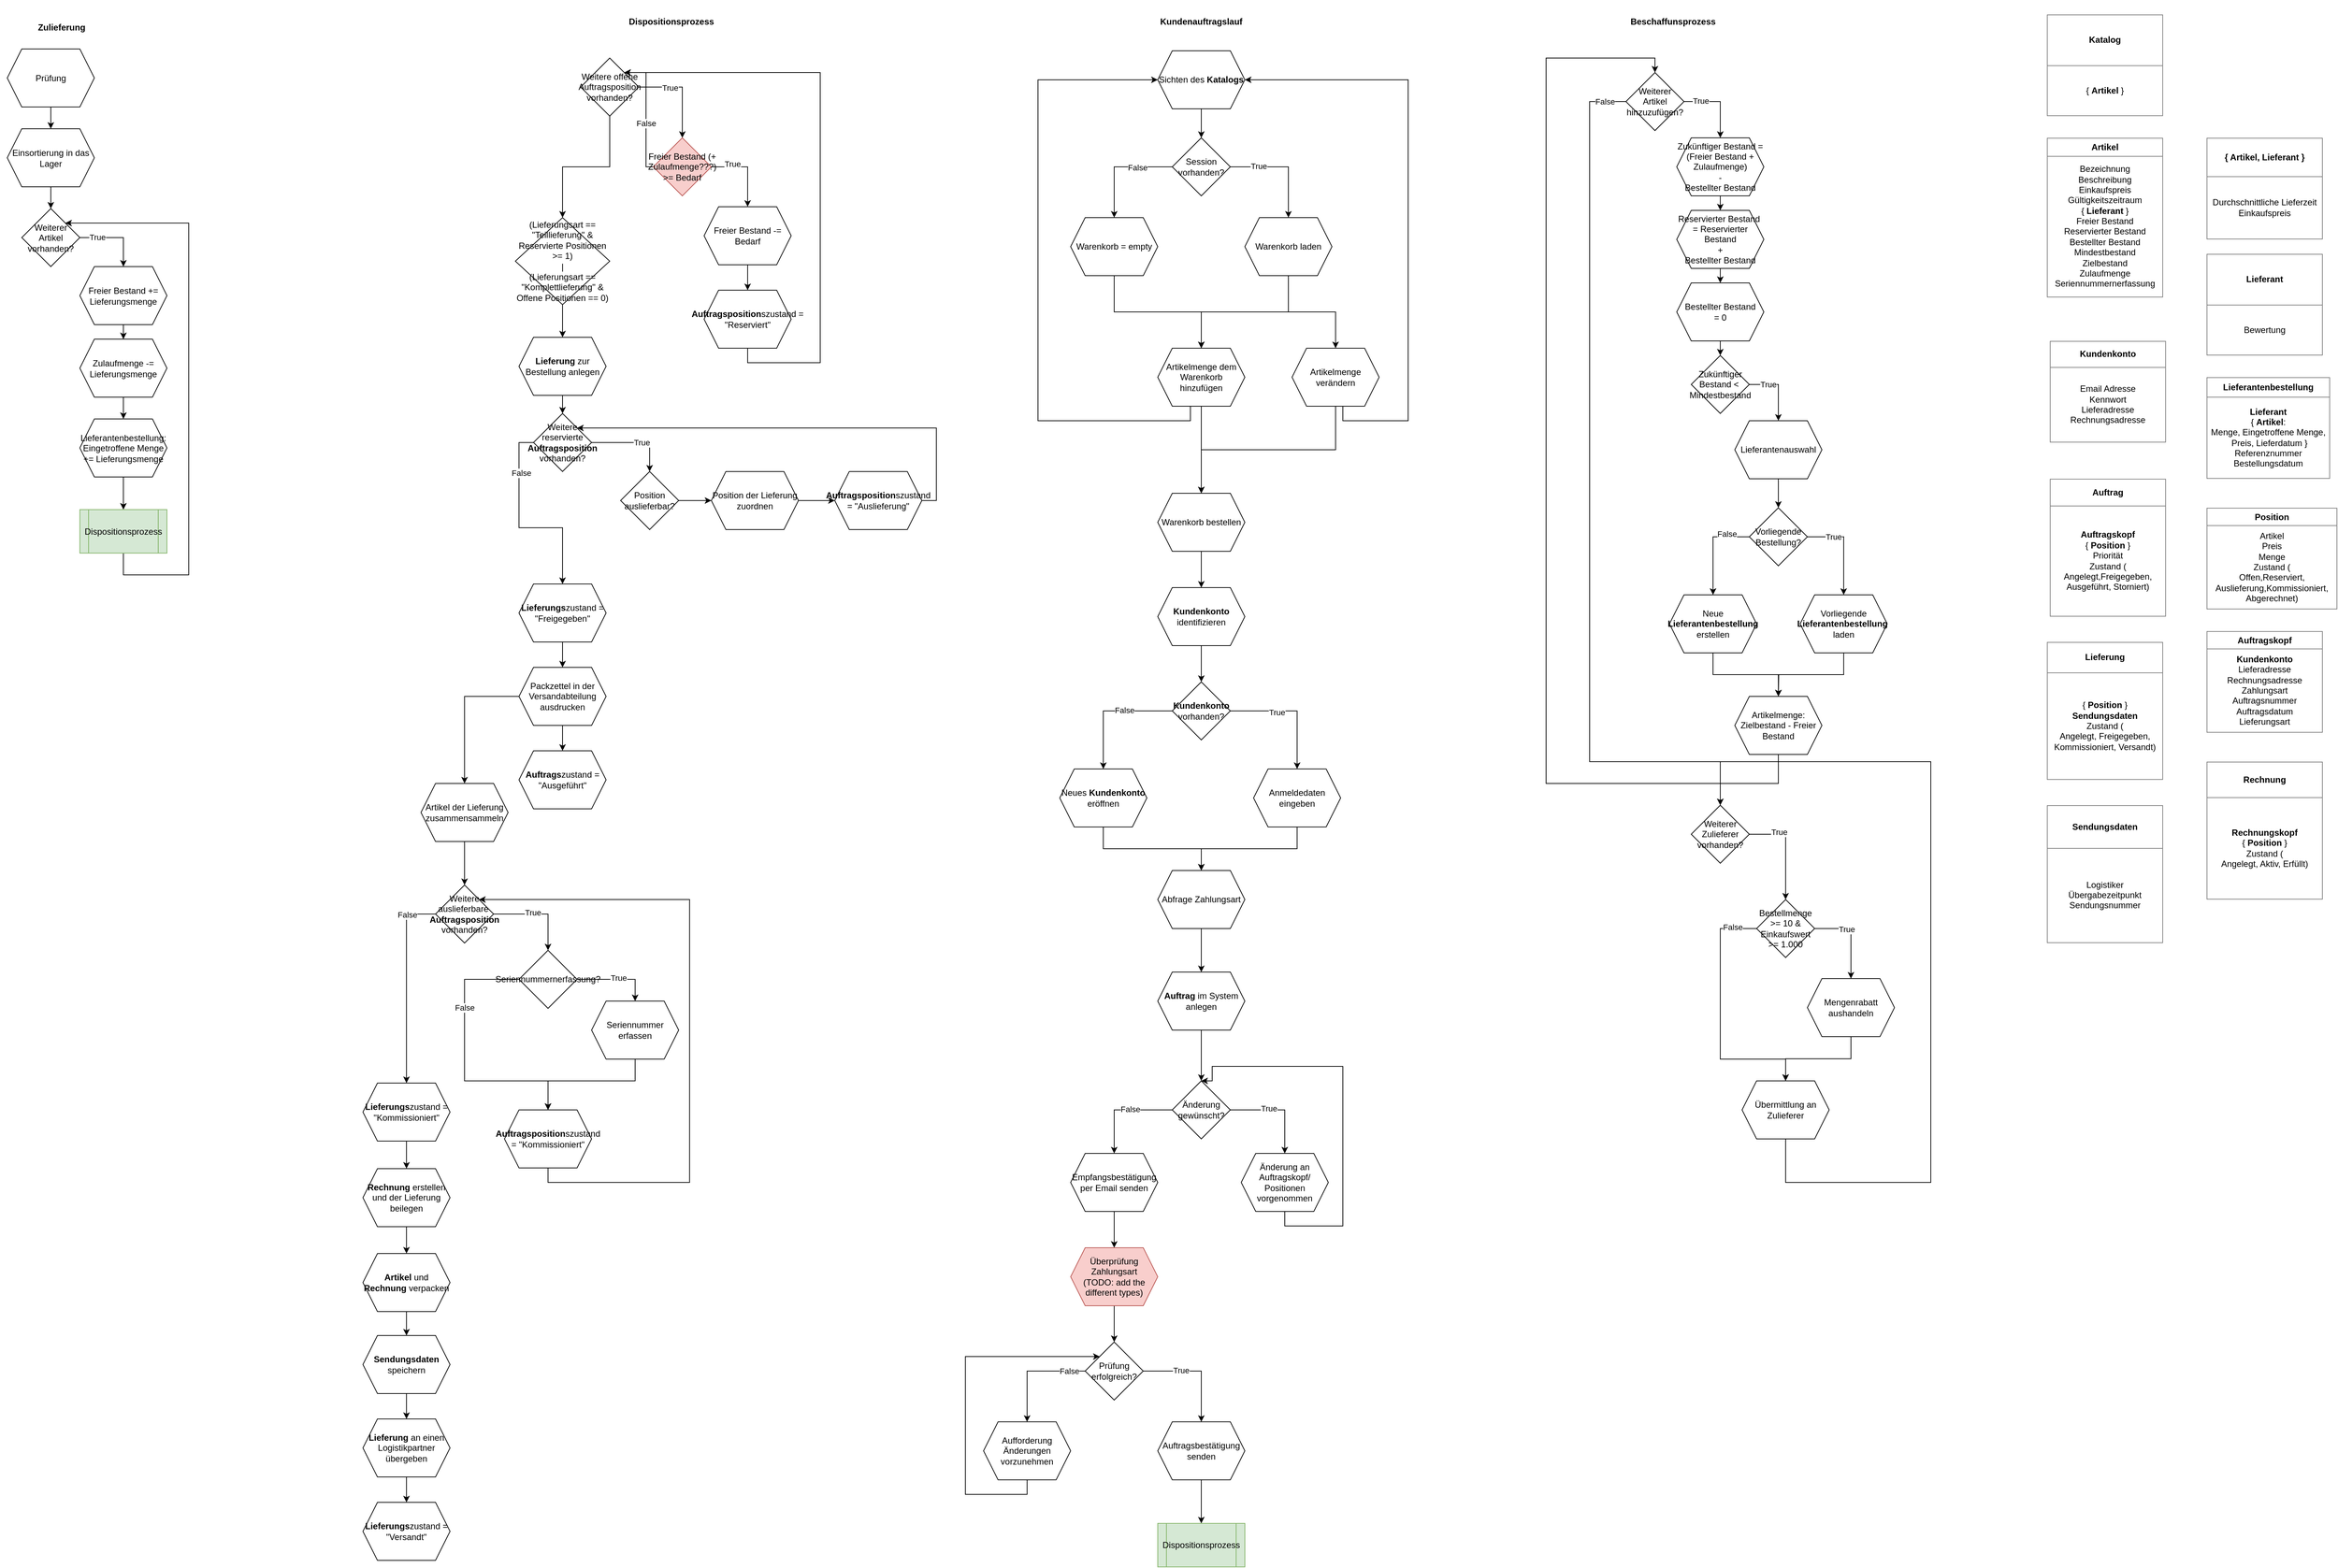 <mxfile version="15.5.5" type="github">
  <diagram id="C5RBs43oDa-KdzZeNtuy" name="Page-1">
    <mxGraphModel dx="5194" dy="1333" grid="1" gridSize="10" guides="1" tooltips="1" connect="1" arrows="1" fold="1" page="1" pageScale="1" pageWidth="827" pageHeight="1169" math="0" shadow="0">
      <root>
        <mxCell id="WIyWlLk6GJQsqaUBKTNV-0" />
        <mxCell id="WIyWlLk6GJQsqaUBKTNV-1" parent="WIyWlLk6GJQsqaUBKTNV-0" />
        <mxCell id="jJ8yqeobrOEV9Zy7dhJx-0" value="&lt;table border=&quot;1&quot; width=&quot;100%&quot; cellpadding=&quot;4&quot; style=&quot;width: 100% ; height: 100% ; border-collapse: collapse&quot;&gt;&lt;tbody&gt;&lt;tr&gt;&lt;th align=&quot;center&quot;&gt;&lt;b&gt;Artikel&lt;/b&gt;&lt;/th&gt;&lt;/tr&gt;&lt;tr&gt;&lt;td align=&quot;center&quot;&gt;Bezeichnung&lt;br&gt;Beschreibung&lt;br&gt;Einkaufspreis&lt;br&gt;Gültigkeitszeitraum&lt;br&gt;{ &lt;b&gt;Lieferant&lt;/b&gt; }&lt;br&gt;Freier Bestand&lt;br&gt;Reservierter Bestand&lt;br&gt;Bestellter Bestand&lt;br&gt;Mindestbestand&lt;br&gt;Zielbestand&lt;br&gt;Zulaufmenge&lt;br&gt;Seriennummernerfassung&lt;/td&gt;&lt;/tr&gt;&lt;/tbody&gt;&lt;/table&gt;" style="text;html=1;strokeColor=none;fillColor=none;overflow=fill;" parent="WIyWlLk6GJQsqaUBKTNV-1" vertex="1">
          <mxGeometry x="560" y="410" width="160" height="220" as="geometry" />
        </mxCell>
        <mxCell id="jJ8yqeobrOEV9Zy7dhJx-1" value="&lt;table border=&quot;1&quot; width=&quot;100%&quot; cellpadding=&quot;4&quot; style=&quot;width: 100% ; height: 100% ; border-collapse: collapse&quot;&gt;&lt;tbody&gt;&lt;tr&gt;&lt;th align=&quot;center&quot;&gt;{ Artikel, Lieferant }&lt;/th&gt;&lt;/tr&gt;&lt;tr&gt;&lt;td align=&quot;center&quot;&gt;Durchschnittliche Lieferzeit&lt;br&gt;Einkaufspreis&lt;/td&gt;&lt;/tr&gt;&lt;/tbody&gt;&lt;/table&gt;" style="text;html=1;strokeColor=none;fillColor=none;overflow=fill;" parent="WIyWlLk6GJQsqaUBKTNV-1" vertex="1">
          <mxGeometry x="780" y="410" width="160" height="140" as="geometry" />
        </mxCell>
        <mxCell id="hWQddbPDoyMkkFQ2waqC-48" style="edgeStyle=orthogonalEdgeStyle;rounded=0;orthogonalLoop=1;jettySize=auto;html=1;exitX=0.5;exitY=1;exitDx=0;exitDy=0;entryX=0.5;entryY=0;entryDx=0;entryDy=0;" parent="WIyWlLk6GJQsqaUBKTNV-1" source="hWQddbPDoyMkkFQ2waqC-3" target="hWQddbPDoyMkkFQ2waqC-4" edge="1">
          <mxGeometry relative="1" as="geometry" />
        </mxCell>
        <mxCell id="hWQddbPDoyMkkFQ2waqC-3" value="Zukünftiger Bestand = (Freier Bestand + Zulaufmenge)&lt;br&gt;- &lt;br&gt;Bestellter Bestand" style="shape=hexagon;perimeter=hexagonPerimeter2;whiteSpace=wrap;html=1;fixedSize=1;" parent="WIyWlLk6GJQsqaUBKTNV-1" vertex="1">
          <mxGeometry x="50" y="410" width="120" height="80" as="geometry" />
        </mxCell>
        <mxCell id="hWQddbPDoyMkkFQ2waqC-7" style="edgeStyle=orthogonalEdgeStyle;rounded=0;orthogonalLoop=1;jettySize=auto;html=1;exitX=0.5;exitY=1;exitDx=0;exitDy=0;entryX=0.5;entryY=0;entryDx=0;entryDy=0;" parent="WIyWlLk6GJQsqaUBKTNV-1" source="hWQddbPDoyMkkFQ2waqC-4" target="hWQddbPDoyMkkFQ2waqC-5" edge="1">
          <mxGeometry relative="1" as="geometry" />
        </mxCell>
        <mxCell id="hWQddbPDoyMkkFQ2waqC-4" value="Reservierter Bestand&amp;nbsp; = Reservierter Bestand&lt;br&gt;+ &lt;br&gt;Bestellter Bestand" style="shape=hexagon;perimeter=hexagonPerimeter2;whiteSpace=wrap;html=1;fixedSize=1;" parent="WIyWlLk6GJQsqaUBKTNV-1" vertex="1">
          <mxGeometry x="50" y="510" width="120" height="80" as="geometry" />
        </mxCell>
        <mxCell id="hWQddbPDoyMkkFQ2waqC-49" style="edgeStyle=orthogonalEdgeStyle;rounded=0;orthogonalLoop=1;jettySize=auto;html=1;exitX=0.5;exitY=1;exitDx=0;exitDy=0;entryX=0.5;entryY=0;entryDx=0;entryDy=0;" parent="WIyWlLk6GJQsqaUBKTNV-1" source="hWQddbPDoyMkkFQ2waqC-5" target="hWQddbPDoyMkkFQ2waqC-8" edge="1">
          <mxGeometry relative="1" as="geometry" />
        </mxCell>
        <mxCell id="hWQddbPDoyMkkFQ2waqC-5" value="Bestellter Bestand&lt;br&gt;= 0" style="shape=hexagon;perimeter=hexagonPerimeter2;whiteSpace=wrap;html=1;fixedSize=1;" parent="WIyWlLk6GJQsqaUBKTNV-1" vertex="1">
          <mxGeometry x="50" y="610" width="120" height="80" as="geometry" />
        </mxCell>
        <mxCell id="hWQddbPDoyMkkFQ2waqC-8" value="Zukünftiger Bestand &amp;lt;&amp;nbsp;&lt;br&gt;Mindestbestand" style="rhombus;whiteSpace=wrap;html=1;" parent="WIyWlLk6GJQsqaUBKTNV-1" vertex="1">
          <mxGeometry x="70" y="710" width="80" height="80" as="geometry" />
        </mxCell>
        <mxCell id="hWQddbPDoyMkkFQ2waqC-44" style="edgeStyle=orthogonalEdgeStyle;rounded=0;orthogonalLoop=1;jettySize=auto;html=1;exitX=0.5;exitY=1;exitDx=0;exitDy=0;entryX=0.5;entryY=0;entryDx=0;entryDy=0;" parent="WIyWlLk6GJQsqaUBKTNV-1" source="hWQddbPDoyMkkFQ2waqC-10" target="hWQddbPDoyMkkFQ2waqC-38" edge="1">
          <mxGeometry relative="1" as="geometry">
            <mxPoint x="-150" y="390" as="targetPoint" />
            <Array as="points">
              <mxPoint x="190" y="1300" />
              <mxPoint x="-130" y="1300" />
              <mxPoint x="-130" y="300" />
              <mxPoint x="20" y="300" />
            </Array>
          </mxGeometry>
        </mxCell>
        <mxCell id="hWQddbPDoyMkkFQ2waqC-10" value="Artikelmenge: Zielbestand - Freier Bestand" style="shape=hexagon;perimeter=hexagonPerimeter2;whiteSpace=wrap;html=1;fixedSize=1;" parent="WIyWlLk6GJQsqaUBKTNV-1" vertex="1">
          <mxGeometry x="130" y="1180" width="120" height="80" as="geometry" />
        </mxCell>
        <mxCell id="hWQddbPDoyMkkFQ2waqC-13" value="&lt;table border=&quot;1&quot; width=&quot;100%&quot; cellpadding=&quot;4&quot; style=&quot;width: 100% ; height: 100% ; border-collapse: collapse&quot;&gt;&lt;tbody&gt;&lt;tr&gt;&lt;th align=&quot;center&quot;&gt;&lt;b&gt;Lieferant&lt;/b&gt;&lt;/th&gt;&lt;/tr&gt;&lt;tr&gt;&lt;td align=&quot;center&quot;&gt;Bewertung&lt;/td&gt;&lt;/tr&gt;&lt;/tbody&gt;&lt;/table&gt;" style="text;html=1;strokeColor=none;fillColor=none;overflow=fill;" parent="WIyWlLk6GJQsqaUBKTNV-1" vertex="1">
          <mxGeometry x="780" y="570" width="160" height="140" as="geometry" />
        </mxCell>
        <mxCell id="hWQddbPDoyMkkFQ2waqC-17" style="edgeStyle=orthogonalEdgeStyle;rounded=0;orthogonalLoop=1;jettySize=auto;html=1;exitX=1;exitY=0.5;exitDx=0;exitDy=0;entryX=0.5;entryY=0;entryDx=0;entryDy=0;" parent="WIyWlLk6GJQsqaUBKTNV-1" source="hWQddbPDoyMkkFQ2waqC-14" target="hWQddbPDoyMkkFQ2waqC-16" edge="1">
          <mxGeometry relative="1" as="geometry">
            <Array as="points">
              <mxPoint x="290" y="1500" />
            </Array>
          </mxGeometry>
        </mxCell>
        <mxCell id="hWQddbPDoyMkkFQ2waqC-18" value="True" style="edgeLabel;html=1;align=center;verticalAlign=middle;resizable=0;points=[];" parent="hWQddbPDoyMkkFQ2waqC-17" vertex="1" connectable="0">
          <mxGeometry x="-0.267" y="-1" relative="1" as="geometry">
            <mxPoint as="offset" />
          </mxGeometry>
        </mxCell>
        <mxCell id="hWQddbPDoyMkkFQ2waqC-32" style="edgeStyle=orthogonalEdgeStyle;rounded=0;orthogonalLoop=1;jettySize=auto;html=1;exitX=0;exitY=0.5;exitDx=0;exitDy=0;entryX=0.5;entryY=0;entryDx=0;entryDy=0;" parent="WIyWlLk6GJQsqaUBKTNV-1" source="hWQddbPDoyMkkFQ2waqC-14" target="hWQddbPDoyMkkFQ2waqC-30" edge="1">
          <mxGeometry relative="1" as="geometry">
            <Array as="points">
              <mxPoint x="110" y="1500" />
              <mxPoint x="110" y="1680" />
              <mxPoint x="200" y="1680" />
            </Array>
          </mxGeometry>
        </mxCell>
        <mxCell id="hWQddbPDoyMkkFQ2waqC-33" value="False" style="edgeLabel;html=1;align=center;verticalAlign=middle;resizable=0;points=[];" parent="hWQddbPDoyMkkFQ2waqC-32" vertex="1" connectable="0">
          <mxGeometry x="-0.811" y="-2" relative="1" as="geometry">
            <mxPoint as="offset" />
          </mxGeometry>
        </mxCell>
        <mxCell id="hWQddbPDoyMkkFQ2waqC-14" value="Bestellmenge &amp;gt;= 10 &amp;amp;&lt;br&gt;Einkaufswert &amp;gt;= 1.000" style="rhombus;whiteSpace=wrap;html=1;" parent="WIyWlLk6GJQsqaUBKTNV-1" vertex="1">
          <mxGeometry x="160" y="1460" width="80" height="80" as="geometry" />
        </mxCell>
        <mxCell id="hWQddbPDoyMkkFQ2waqC-31" style="edgeStyle=orthogonalEdgeStyle;rounded=0;orthogonalLoop=1;jettySize=auto;html=1;exitX=0.5;exitY=1;exitDx=0;exitDy=0;entryX=0.5;entryY=0;entryDx=0;entryDy=0;" parent="WIyWlLk6GJQsqaUBKTNV-1" source="hWQddbPDoyMkkFQ2waqC-16" target="hWQddbPDoyMkkFQ2waqC-30" edge="1">
          <mxGeometry relative="1" as="geometry" />
        </mxCell>
        <mxCell id="hWQddbPDoyMkkFQ2waqC-16" value="Mengenrabatt aushandeln" style="shape=hexagon;perimeter=hexagonPerimeter2;whiteSpace=wrap;html=1;fixedSize=1;" parent="WIyWlLk6GJQsqaUBKTNV-1" vertex="1">
          <mxGeometry x="230" y="1569" width="120" height="80" as="geometry" />
        </mxCell>
        <mxCell id="hWQddbPDoyMkkFQ2waqC-19" value="&lt;table border=&quot;1&quot; width=&quot;100%&quot; cellpadding=&quot;4&quot; style=&quot;width: 100% ; height: 100% ; border-collapse: collapse&quot;&gt;&lt;tbody&gt;&lt;tr&gt;&lt;th align=&quot;center&quot;&gt;&lt;b&gt;Lieferantenbestellung&lt;/b&gt;&lt;/th&gt;&lt;/tr&gt;&lt;tr&gt;&lt;td align=&quot;center&quot;&gt;&lt;b&gt;Lieferant&lt;/b&gt;&lt;br&gt;{ &lt;b&gt;Artikel&lt;/b&gt;: &lt;br&gt;Menge, Eingetroffene Menge,&lt;br&gt;&amp;nbsp;Preis, Lieferdatum }&lt;br&gt;Referenznummer&lt;br&gt;Bestellungsdatum&lt;/td&gt;&lt;/tr&gt;&lt;/tbody&gt;&lt;/table&gt;" style="text;html=1;strokeColor=none;fillColor=none;overflow=fill;" parent="WIyWlLk6GJQsqaUBKTNV-1" vertex="1">
          <mxGeometry x="780" y="740" width="170" height="140" as="geometry" />
        </mxCell>
        <mxCell id="hWQddbPDoyMkkFQ2waqC-22" style="edgeStyle=orthogonalEdgeStyle;rounded=0;orthogonalLoop=1;jettySize=auto;html=1;exitX=1;exitY=0.5;exitDx=0;exitDy=0;entryX=0.5;entryY=0;entryDx=0;entryDy=0;" parent="WIyWlLk6GJQsqaUBKTNV-1" source="hWQddbPDoyMkkFQ2waqC-21" target="hWQddbPDoyMkkFQ2waqC-23" edge="1">
          <mxGeometry relative="1" as="geometry">
            <mxPoint x="280" y="1030" as="targetPoint" />
          </mxGeometry>
        </mxCell>
        <mxCell id="hWQddbPDoyMkkFQ2waqC-28" value="True" style="edgeLabel;html=1;align=center;verticalAlign=middle;resizable=0;points=[];" parent="hWQddbPDoyMkkFQ2waqC-22" vertex="1" connectable="0">
          <mxGeometry x="-0.446" relative="1" as="geometry">
            <mxPoint as="offset" />
          </mxGeometry>
        </mxCell>
        <mxCell id="hWQddbPDoyMkkFQ2waqC-25" style="edgeStyle=orthogonalEdgeStyle;rounded=0;orthogonalLoop=1;jettySize=auto;html=1;exitX=0;exitY=0.5;exitDx=0;exitDy=0;entryX=0.5;entryY=0;entryDx=0;entryDy=0;" parent="WIyWlLk6GJQsqaUBKTNV-1" source="hWQddbPDoyMkkFQ2waqC-21" target="hWQddbPDoyMkkFQ2waqC-24" edge="1">
          <mxGeometry relative="1" as="geometry" />
        </mxCell>
        <mxCell id="hWQddbPDoyMkkFQ2waqC-29" value="False" style="edgeLabel;html=1;align=center;verticalAlign=middle;resizable=0;points=[];" parent="hWQddbPDoyMkkFQ2waqC-25" vertex="1" connectable="0">
          <mxGeometry x="-0.523" y="-4" relative="1" as="geometry">
            <mxPoint as="offset" />
          </mxGeometry>
        </mxCell>
        <mxCell id="hWQddbPDoyMkkFQ2waqC-21" value="Vorliegende Bestellung?" style="rhombus;whiteSpace=wrap;html=1;" parent="WIyWlLk6GJQsqaUBKTNV-1" vertex="1">
          <mxGeometry x="150" y="920" width="80" height="80" as="geometry" />
        </mxCell>
        <mxCell id="hWQddbPDoyMkkFQ2waqC-27" style="edgeStyle=orthogonalEdgeStyle;rounded=0;orthogonalLoop=1;jettySize=auto;html=1;exitX=0.5;exitY=1;exitDx=0;exitDy=0;" parent="WIyWlLk6GJQsqaUBKTNV-1" source="hWQddbPDoyMkkFQ2waqC-23" edge="1">
          <mxGeometry relative="1" as="geometry">
            <mxPoint x="190" y="1180" as="targetPoint" />
          </mxGeometry>
        </mxCell>
        <mxCell id="hWQddbPDoyMkkFQ2waqC-23" value="Vorliegende &lt;b&gt;Lieferantenbestellung&lt;/b&gt;&amp;nbsp;&lt;br&gt;laden" style="shape=hexagon;perimeter=hexagonPerimeter2;whiteSpace=wrap;html=1;fixedSize=1;" parent="WIyWlLk6GJQsqaUBKTNV-1" vertex="1">
          <mxGeometry x="220" y="1040" width="120" height="80" as="geometry" />
        </mxCell>
        <mxCell id="hWQddbPDoyMkkFQ2waqC-26" style="edgeStyle=orthogonalEdgeStyle;rounded=0;orthogonalLoop=1;jettySize=auto;html=1;exitX=0.5;exitY=1;exitDx=0;exitDy=0;" parent="WIyWlLk6GJQsqaUBKTNV-1" source="hWQddbPDoyMkkFQ2waqC-24" target="hWQddbPDoyMkkFQ2waqC-10" edge="1">
          <mxGeometry relative="1" as="geometry" />
        </mxCell>
        <mxCell id="hWQddbPDoyMkkFQ2waqC-24" value="Neue &lt;b&gt;Lieferantenbestellung&lt;/b&gt; erstellen" style="shape=hexagon;perimeter=hexagonPerimeter2;whiteSpace=wrap;html=1;fixedSize=1;" parent="WIyWlLk6GJQsqaUBKTNV-1" vertex="1">
          <mxGeometry x="40" y="1040" width="120" height="80" as="geometry" />
        </mxCell>
        <mxCell id="hWQddbPDoyMkkFQ2waqC-47" style="edgeStyle=orthogonalEdgeStyle;rounded=0;orthogonalLoop=1;jettySize=auto;html=1;exitX=0.5;exitY=1;exitDx=0;exitDy=0;entryX=0.5;entryY=0;entryDx=0;entryDy=0;" parent="WIyWlLk6GJQsqaUBKTNV-1" source="hWQddbPDoyMkkFQ2waqC-30" target="hWQddbPDoyMkkFQ2waqC-43" edge="1">
          <mxGeometry relative="1" as="geometry">
            <Array as="points">
              <mxPoint x="200" y="1850" />
              <mxPoint x="400" y="1850" />
              <mxPoint x="400" y="1270" />
              <mxPoint x="110" y="1270" />
            </Array>
          </mxGeometry>
        </mxCell>
        <mxCell id="hWQddbPDoyMkkFQ2waqC-30" value="Übermittlung an Zulieferer" style="shape=hexagon;perimeter=hexagonPerimeter2;whiteSpace=wrap;html=1;fixedSize=1;" parent="WIyWlLk6GJQsqaUBKTNV-1" vertex="1">
          <mxGeometry x="140" y="1710" width="120" height="80" as="geometry" />
        </mxCell>
        <mxCell id="hWQddbPDoyMkkFQ2waqC-37" style="edgeStyle=orthogonalEdgeStyle;rounded=0;orthogonalLoop=1;jettySize=auto;html=1;exitX=0.5;exitY=1;exitDx=0;exitDy=0;entryX=0.5;entryY=0;entryDx=0;entryDy=0;" parent="WIyWlLk6GJQsqaUBKTNV-1" source="hWQddbPDoyMkkFQ2waqC-34" target="hWQddbPDoyMkkFQ2waqC-21" edge="1">
          <mxGeometry relative="1" as="geometry" />
        </mxCell>
        <mxCell id="hWQddbPDoyMkkFQ2waqC-34" value="Lieferantenauswahl" style="shape=hexagon;perimeter=hexagonPerimeter2;whiteSpace=wrap;html=1;fixedSize=1;" parent="WIyWlLk6GJQsqaUBKTNV-1" vertex="1">
          <mxGeometry x="130" y="800" width="120" height="80" as="geometry" />
        </mxCell>
        <mxCell id="hWQddbPDoyMkkFQ2waqC-35" value="" style="edgeStyle=orthogonalEdgeStyle;rounded=0;orthogonalLoop=1;jettySize=auto;html=1;entryX=0.5;entryY=0;entryDx=0;entryDy=0;exitX=1;exitY=0.5;exitDx=0;exitDy=0;" parent="WIyWlLk6GJQsqaUBKTNV-1" source="hWQddbPDoyMkkFQ2waqC-8" target="hWQddbPDoyMkkFQ2waqC-34" edge="1">
          <mxGeometry relative="1" as="geometry">
            <mxPoint x="150" y="740" as="sourcePoint" />
            <mxPoint x="190" y="920" as="targetPoint" />
          </mxGeometry>
        </mxCell>
        <mxCell id="hWQddbPDoyMkkFQ2waqC-36" value="True" style="edgeLabel;html=1;align=center;verticalAlign=middle;resizable=0;points=[];" parent="hWQddbPDoyMkkFQ2waqC-35" vertex="1" connectable="0">
          <mxGeometry x="-0.8" relative="1" as="geometry">
            <mxPoint x="17" as="offset" />
          </mxGeometry>
        </mxCell>
        <mxCell id="hWQddbPDoyMkkFQ2waqC-39" style="edgeStyle=orthogonalEdgeStyle;rounded=0;orthogonalLoop=1;jettySize=auto;html=1;exitX=1;exitY=0.5;exitDx=0;exitDy=0;entryX=0.5;entryY=0;entryDx=0;entryDy=0;" parent="WIyWlLk6GJQsqaUBKTNV-1" source="hWQddbPDoyMkkFQ2waqC-38" target="hWQddbPDoyMkkFQ2waqC-3" edge="1">
          <mxGeometry relative="1" as="geometry" />
        </mxCell>
        <mxCell id="hWQddbPDoyMkkFQ2waqC-40" value="True" style="edgeLabel;html=1;align=center;verticalAlign=middle;resizable=0;points=[];" parent="hWQddbPDoyMkkFQ2waqC-39" vertex="1" connectable="0">
          <mxGeometry x="-0.547" y="1" relative="1" as="geometry">
            <mxPoint as="offset" />
          </mxGeometry>
        </mxCell>
        <mxCell id="hWQddbPDoyMkkFQ2waqC-41" style="edgeStyle=orthogonalEdgeStyle;rounded=0;orthogonalLoop=1;jettySize=auto;html=1;exitX=0;exitY=0.5;exitDx=0;exitDy=0;entryX=0.5;entryY=0;entryDx=0;entryDy=0;" parent="WIyWlLk6GJQsqaUBKTNV-1" source="hWQddbPDoyMkkFQ2waqC-38" target="hWQddbPDoyMkkFQ2waqC-43" edge="1">
          <mxGeometry relative="1" as="geometry">
            <Array as="points">
              <mxPoint x="-70" y="360" />
              <mxPoint x="-70" y="1270" />
              <mxPoint x="110" y="1270" />
            </Array>
          </mxGeometry>
        </mxCell>
        <mxCell id="hWQddbPDoyMkkFQ2waqC-42" value="False" style="edgeLabel;html=1;align=center;verticalAlign=middle;resizable=0;points=[];" parent="hWQddbPDoyMkkFQ2waqC-41" vertex="1" connectable="0">
          <mxGeometry x="-0.951" relative="1" as="geometry">
            <mxPoint as="offset" />
          </mxGeometry>
        </mxCell>
        <mxCell id="hWQddbPDoyMkkFQ2waqC-38" value="Weiterer Artikel hinzuzufügen?" style="rhombus;whiteSpace=wrap;html=1;" parent="WIyWlLk6GJQsqaUBKTNV-1" vertex="1">
          <mxGeometry x="-20" y="320" width="80" height="80" as="geometry" />
        </mxCell>
        <mxCell id="hWQddbPDoyMkkFQ2waqC-45" style="edgeStyle=orthogonalEdgeStyle;rounded=0;orthogonalLoop=1;jettySize=auto;html=1;exitX=1;exitY=0.5;exitDx=0;exitDy=0;entryX=0.5;entryY=0;entryDx=0;entryDy=0;" parent="WIyWlLk6GJQsqaUBKTNV-1" source="hWQddbPDoyMkkFQ2waqC-43" target="hWQddbPDoyMkkFQ2waqC-14" edge="1">
          <mxGeometry relative="1" as="geometry" />
        </mxCell>
        <mxCell id="hWQddbPDoyMkkFQ2waqC-46" value="True" style="edgeLabel;html=1;align=center;verticalAlign=middle;resizable=0;points=[];" parent="hWQddbPDoyMkkFQ2waqC-45" vertex="1" connectable="0">
          <mxGeometry x="-0.414" y="3" relative="1" as="geometry">
            <mxPoint as="offset" />
          </mxGeometry>
        </mxCell>
        <mxCell id="hWQddbPDoyMkkFQ2waqC-43" value="Weiterer Zulieferer vorhanden?" style="rhombus;whiteSpace=wrap;html=1;" parent="WIyWlLk6GJQsqaUBKTNV-1" vertex="1">
          <mxGeometry x="70" y="1330" width="80" height="80" as="geometry" />
        </mxCell>
        <mxCell id="hWQddbPDoyMkkFQ2waqC-50" value="&lt;b&gt;Beschaffunsprozess&lt;/b&gt;" style="text;html=1;strokeColor=none;fillColor=none;align=center;verticalAlign=middle;whiteSpace=wrap;rounded=0;" parent="WIyWlLk6GJQsqaUBKTNV-1" vertex="1">
          <mxGeometry x="-40" y="220" width="170" height="60" as="geometry" />
        </mxCell>
        <mxCell id="hWQddbPDoyMkkFQ2waqC-52" value="&lt;table border=&quot;1&quot; width=&quot;100%&quot; cellpadding=&quot;4&quot; style=&quot;width: 100% ; height: 100% ; border-collapse: collapse&quot;&gt;&lt;tbody&gt;&lt;tr&gt;&lt;th align=&quot;center&quot;&gt;&lt;b&gt;Kundenkonto&lt;/b&gt;&lt;/th&gt;&lt;/tr&gt;&lt;tr&gt;&lt;td align=&quot;center&quot;&gt;Email Adresse&lt;br&gt;Kennwort&lt;br&gt;Lieferadresse&lt;br&gt;Rechnungsadresse&lt;/td&gt;&lt;/tr&gt;&lt;/tbody&gt;&lt;/table&gt;" style="text;html=1;strokeColor=none;fillColor=none;overflow=fill;" parent="WIyWlLk6GJQsqaUBKTNV-1" vertex="1">
          <mxGeometry x="564" y="690" width="160" height="140" as="geometry" />
        </mxCell>
        <mxCell id="hWQddbPDoyMkkFQ2waqC-53" value="&lt;table border=&quot;1&quot; width=&quot;100%&quot; cellpadding=&quot;4&quot; style=&quot;width: 100% ; height: 100% ; border-collapse: collapse&quot;&gt;&lt;tbody&gt;&lt;tr&gt;&lt;th align=&quot;center&quot;&gt;&lt;b&gt;Auftrag&lt;/b&gt;&lt;/th&gt;&lt;/tr&gt;&lt;tr&gt;&lt;td align=&quot;center&quot;&gt;&lt;b&gt;Auftragskopf&lt;/b&gt;&lt;br&gt;{ &lt;b&gt;Position&lt;/b&gt; }&lt;br&gt;Priorität&lt;br&gt;Zustand (&lt;br&gt;Angelegt,Freigegeben,&lt;br&gt;Ausgeführt, Storniert)&lt;/td&gt;&lt;/tr&gt;&lt;/tbody&gt;&lt;/table&gt;" style="text;html=1;strokeColor=none;fillColor=none;overflow=fill;" parent="WIyWlLk6GJQsqaUBKTNV-1" vertex="1">
          <mxGeometry x="564" y="880" width="160" height="190" as="geometry" />
        </mxCell>
        <mxCell id="hWQddbPDoyMkkFQ2waqC-54" value="&lt;table border=&quot;1&quot; width=&quot;100%&quot; cellpadding=&quot;4&quot; style=&quot;width: 100% ; height: 100% ; border-collapse: collapse&quot;&gt;&lt;tbody&gt;&lt;tr&gt;&lt;th align=&quot;center&quot;&gt;&lt;b&gt;Position&lt;/b&gt;&lt;/th&gt;&lt;/tr&gt;&lt;tr&gt;&lt;td align=&quot;center&quot;&gt;Artikel&lt;br&gt;Preis&lt;br&gt;Menge&lt;br&gt;Zustand (&lt;br&gt;Offen,Reserviert,&lt;br&gt;Auslieferung,Kommissioniert,&lt;br&gt;Abgerechnet)&lt;/td&gt;&lt;/tr&gt;&lt;/tbody&gt;&lt;/table&gt;" style="text;html=1;strokeColor=none;fillColor=none;overflow=fill;" parent="WIyWlLk6GJQsqaUBKTNV-1" vertex="1">
          <mxGeometry x="780" y="920" width="180" height="140" as="geometry" />
        </mxCell>
        <mxCell id="hWQddbPDoyMkkFQ2waqC-55" value="&lt;b&gt;Kundenauftragslauf&lt;/b&gt;" style="text;html=1;strokeColor=none;fillColor=none;align=center;verticalAlign=middle;whiteSpace=wrap;rounded=0;" parent="WIyWlLk6GJQsqaUBKTNV-1" vertex="1">
          <mxGeometry x="-690" y="220" width="170" height="60" as="geometry" />
        </mxCell>
        <mxCell id="hWQddbPDoyMkkFQ2waqC-67" value="" style="edgeStyle=orthogonalEdgeStyle;rounded=0;orthogonalLoop=1;jettySize=auto;html=1;" parent="WIyWlLk6GJQsqaUBKTNV-1" source="hWQddbPDoyMkkFQ2waqC-56" target="hWQddbPDoyMkkFQ2waqC-64" edge="1">
          <mxGeometry relative="1" as="geometry" />
        </mxCell>
        <mxCell id="hWQddbPDoyMkkFQ2waqC-56" value="Sichten des &lt;b&gt;Katalogs&lt;/b&gt;" style="shape=hexagon;perimeter=hexagonPerimeter2;whiteSpace=wrap;html=1;fixedSize=1;" parent="WIyWlLk6GJQsqaUBKTNV-1" vertex="1">
          <mxGeometry x="-665" y="290" width="120" height="80" as="geometry" />
        </mxCell>
        <mxCell id="hWQddbPDoyMkkFQ2waqC-57" value="&lt;table border=&quot;1&quot; width=&quot;100%&quot; cellpadding=&quot;4&quot; style=&quot;width: 100% ; height: 100% ; border-collapse: collapse&quot;&gt;&lt;tbody&gt;&lt;tr&gt;&lt;th align=&quot;center&quot;&gt;&lt;b&gt;Katalog&lt;/b&gt;&lt;/th&gt;&lt;/tr&gt;&lt;tr&gt;&lt;td align=&quot;center&quot;&gt;{ &lt;b&gt;Artikel &lt;/b&gt;}&lt;/td&gt;&lt;/tr&gt;&lt;/tbody&gt;&lt;/table&gt;" style="text;html=1;strokeColor=none;fillColor=none;overflow=fill;" parent="WIyWlLk6GJQsqaUBKTNV-1" vertex="1">
          <mxGeometry x="560" y="240" width="160" height="140" as="geometry" />
        </mxCell>
        <mxCell id="hWQddbPDoyMkkFQ2waqC-72" style="edgeStyle=orthogonalEdgeStyle;rounded=0;orthogonalLoop=1;jettySize=auto;html=1;exitX=0.5;exitY=1;exitDx=0;exitDy=0;entryX=0.5;entryY=0;entryDx=0;entryDy=0;" parent="WIyWlLk6GJQsqaUBKTNV-1" source="hWQddbPDoyMkkFQ2waqC-58" target="hWQddbPDoyMkkFQ2waqC-62" edge="1">
          <mxGeometry relative="1" as="geometry" />
        </mxCell>
        <mxCell id="hWQddbPDoyMkkFQ2waqC-58" value="Warenkorb = empty" style="shape=hexagon;perimeter=hexagonPerimeter2;whiteSpace=wrap;html=1;fixedSize=1;" parent="WIyWlLk6GJQsqaUBKTNV-1" vertex="1">
          <mxGeometry x="-785" y="520" width="120" height="80" as="geometry" />
        </mxCell>
        <mxCell id="hWQddbPDoyMkkFQ2waqC-77" style="edgeStyle=orthogonalEdgeStyle;rounded=0;orthogonalLoop=1;jettySize=auto;html=1;exitX=0.5;exitY=1;exitDx=0;exitDy=0;entryX=0;entryY=0.5;entryDx=0;entryDy=0;" parent="WIyWlLk6GJQsqaUBKTNV-1" source="hWQddbPDoyMkkFQ2waqC-62" target="hWQddbPDoyMkkFQ2waqC-56" edge="1">
          <mxGeometry relative="1" as="geometry">
            <Array as="points">
              <mxPoint x="-620" y="780" />
              <mxPoint x="-620" y="800" />
              <mxPoint x="-830" y="800" />
              <mxPoint x="-830" y="330" />
            </Array>
          </mxGeometry>
        </mxCell>
        <mxCell id="hWQddbPDoyMkkFQ2waqC-79" style="edgeStyle=orthogonalEdgeStyle;rounded=0;orthogonalLoop=1;jettySize=auto;html=1;exitX=0.5;exitY=1;exitDx=0;exitDy=0;entryX=0.5;entryY=0;entryDx=0;entryDy=0;" parent="WIyWlLk6GJQsqaUBKTNV-1" source="hWQddbPDoyMkkFQ2waqC-62" target="hWQddbPDoyMkkFQ2waqC-78" edge="1">
          <mxGeometry relative="1" as="geometry" />
        </mxCell>
        <mxCell id="hWQddbPDoyMkkFQ2waqC-62" value="Artikelmenge dem Warenkorb hinzufügen" style="shape=hexagon;perimeter=hexagonPerimeter2;whiteSpace=wrap;html=1;fixedSize=1;" parent="WIyWlLk6GJQsqaUBKTNV-1" vertex="1">
          <mxGeometry x="-665" y="700" width="120" height="80" as="geometry" />
        </mxCell>
        <mxCell id="hWQddbPDoyMkkFQ2waqC-68" style="edgeStyle=orthogonalEdgeStyle;rounded=0;orthogonalLoop=1;jettySize=auto;html=1;exitX=0;exitY=0.5;exitDx=0;exitDy=0;entryX=0.5;entryY=0;entryDx=0;entryDy=0;" parent="WIyWlLk6GJQsqaUBKTNV-1" source="hWQddbPDoyMkkFQ2waqC-64" target="hWQddbPDoyMkkFQ2waqC-58" edge="1">
          <mxGeometry relative="1" as="geometry" />
        </mxCell>
        <mxCell id="hWQddbPDoyMkkFQ2waqC-71" value="False" style="edgeLabel;html=1;align=center;verticalAlign=middle;resizable=0;points=[];" parent="hWQddbPDoyMkkFQ2waqC-68" vertex="1" connectable="0">
          <mxGeometry x="-0.36" y="1" relative="1" as="geometry">
            <mxPoint as="offset" />
          </mxGeometry>
        </mxCell>
        <mxCell id="hWQddbPDoyMkkFQ2waqC-69" style="edgeStyle=orthogonalEdgeStyle;rounded=0;orthogonalLoop=1;jettySize=auto;html=1;exitX=1;exitY=0.5;exitDx=0;exitDy=0;entryX=0.5;entryY=0;entryDx=0;entryDy=0;" parent="WIyWlLk6GJQsqaUBKTNV-1" source="hWQddbPDoyMkkFQ2waqC-64" target="hWQddbPDoyMkkFQ2waqC-66" edge="1">
          <mxGeometry relative="1" as="geometry" />
        </mxCell>
        <mxCell id="hWQddbPDoyMkkFQ2waqC-70" value="True" style="edgeLabel;html=1;align=center;verticalAlign=middle;resizable=0;points=[];" parent="hWQddbPDoyMkkFQ2waqC-69" vertex="1" connectable="0">
          <mxGeometry x="-0.48" y="1" relative="1" as="geometry">
            <mxPoint as="offset" />
          </mxGeometry>
        </mxCell>
        <mxCell id="hWQddbPDoyMkkFQ2waqC-64" value="Session vorhanden?" style="rhombus;whiteSpace=wrap;html=1;" parent="WIyWlLk6GJQsqaUBKTNV-1" vertex="1">
          <mxGeometry x="-645" y="410" width="80" height="80" as="geometry" />
        </mxCell>
        <mxCell id="hWQddbPDoyMkkFQ2waqC-73" style="edgeStyle=orthogonalEdgeStyle;rounded=0;orthogonalLoop=1;jettySize=auto;html=1;exitX=0.5;exitY=1;exitDx=0;exitDy=0;" parent="WIyWlLk6GJQsqaUBKTNV-1" source="hWQddbPDoyMkkFQ2waqC-66" target="hWQddbPDoyMkkFQ2waqC-62" edge="1">
          <mxGeometry relative="1" as="geometry" />
        </mxCell>
        <mxCell id="hWQddbPDoyMkkFQ2waqC-75" style="edgeStyle=orthogonalEdgeStyle;rounded=0;orthogonalLoop=1;jettySize=auto;html=1;exitX=0.5;exitY=1;exitDx=0;exitDy=0;entryX=0.5;entryY=0;entryDx=0;entryDy=0;" parent="WIyWlLk6GJQsqaUBKTNV-1" source="hWQddbPDoyMkkFQ2waqC-66" target="hWQddbPDoyMkkFQ2waqC-74" edge="1">
          <mxGeometry relative="1" as="geometry" />
        </mxCell>
        <mxCell id="hWQddbPDoyMkkFQ2waqC-66" value="Warenkorb laden" style="shape=hexagon;perimeter=hexagonPerimeter2;whiteSpace=wrap;html=1;fixedSize=1;" parent="WIyWlLk6GJQsqaUBKTNV-1" vertex="1">
          <mxGeometry x="-545" y="520" width="120" height="80" as="geometry" />
        </mxCell>
        <mxCell id="hWQddbPDoyMkkFQ2waqC-76" style="edgeStyle=orthogonalEdgeStyle;rounded=0;orthogonalLoop=1;jettySize=auto;html=1;exitX=0.5;exitY=1;exitDx=0;exitDy=0;entryX=1;entryY=0.5;entryDx=0;entryDy=0;" parent="WIyWlLk6GJQsqaUBKTNV-1" source="hWQddbPDoyMkkFQ2waqC-74" target="hWQddbPDoyMkkFQ2waqC-56" edge="1">
          <mxGeometry relative="1" as="geometry">
            <Array as="points">
              <mxPoint x="-410" y="780" />
              <mxPoint x="-410" y="800" />
              <mxPoint x="-320" y="800" />
              <mxPoint x="-320" y="330" />
            </Array>
          </mxGeometry>
        </mxCell>
        <mxCell id="hWQddbPDoyMkkFQ2waqC-80" style="edgeStyle=orthogonalEdgeStyle;rounded=0;orthogonalLoop=1;jettySize=auto;html=1;exitX=0.5;exitY=1;exitDx=0;exitDy=0;entryX=0.5;entryY=0;entryDx=0;entryDy=0;" parent="WIyWlLk6GJQsqaUBKTNV-1" source="hWQddbPDoyMkkFQ2waqC-74" target="hWQddbPDoyMkkFQ2waqC-78" edge="1">
          <mxGeometry relative="1" as="geometry" />
        </mxCell>
        <mxCell id="hWQddbPDoyMkkFQ2waqC-74" value="Artikelmenge verändern" style="shape=hexagon;perimeter=hexagonPerimeter2;whiteSpace=wrap;html=1;fixedSize=1;" parent="WIyWlLk6GJQsqaUBKTNV-1" vertex="1">
          <mxGeometry x="-480" y="700" width="120" height="80" as="geometry" />
        </mxCell>
        <mxCell id="hWQddbPDoyMkkFQ2waqC-82" style="edgeStyle=orthogonalEdgeStyle;rounded=0;orthogonalLoop=1;jettySize=auto;html=1;exitX=0.5;exitY=1;exitDx=0;exitDy=0;entryX=0.5;entryY=0;entryDx=0;entryDy=0;" parent="WIyWlLk6GJQsqaUBKTNV-1" source="hWQddbPDoyMkkFQ2waqC-78" target="hWQddbPDoyMkkFQ2waqC-81" edge="1">
          <mxGeometry relative="1" as="geometry" />
        </mxCell>
        <mxCell id="hWQddbPDoyMkkFQ2waqC-78" value="Warenkorb bestellen" style="shape=hexagon;perimeter=hexagonPerimeter2;whiteSpace=wrap;html=1;fixedSize=1;" parent="WIyWlLk6GJQsqaUBKTNV-1" vertex="1">
          <mxGeometry x="-665" y="900" width="120" height="80" as="geometry" />
        </mxCell>
        <mxCell id="hWQddbPDoyMkkFQ2waqC-84" style="edgeStyle=orthogonalEdgeStyle;rounded=0;orthogonalLoop=1;jettySize=auto;html=1;exitX=0.5;exitY=1;exitDx=0;exitDy=0;entryX=0.5;entryY=0;entryDx=0;entryDy=0;" parent="WIyWlLk6GJQsqaUBKTNV-1" source="hWQddbPDoyMkkFQ2waqC-81" target="hWQddbPDoyMkkFQ2waqC-83" edge="1">
          <mxGeometry relative="1" as="geometry" />
        </mxCell>
        <mxCell id="hWQddbPDoyMkkFQ2waqC-81" value="&lt;b&gt;Kundenkonto&lt;/b&gt; identifizieren" style="shape=hexagon;perimeter=hexagonPerimeter2;whiteSpace=wrap;html=1;fixedSize=1;" parent="WIyWlLk6GJQsqaUBKTNV-1" vertex="1">
          <mxGeometry x="-665" y="1030" width="120" height="80" as="geometry" />
        </mxCell>
        <mxCell id="hWQddbPDoyMkkFQ2waqC-87" style="edgeStyle=orthogonalEdgeStyle;rounded=0;orthogonalLoop=1;jettySize=auto;html=1;exitX=0;exitY=0.5;exitDx=0;exitDy=0;entryX=0.5;entryY=0;entryDx=0;entryDy=0;" parent="WIyWlLk6GJQsqaUBKTNV-1" source="hWQddbPDoyMkkFQ2waqC-83" target="hWQddbPDoyMkkFQ2waqC-86" edge="1">
          <mxGeometry relative="1" as="geometry" />
        </mxCell>
        <mxCell id="hWQddbPDoyMkkFQ2waqC-90" value="False" style="edgeLabel;html=1;align=center;verticalAlign=middle;resizable=0;points=[];" parent="hWQddbPDoyMkkFQ2waqC-87" vertex="1" connectable="0">
          <mxGeometry x="-0.246" y="-1" relative="1" as="geometry">
            <mxPoint as="offset" />
          </mxGeometry>
        </mxCell>
        <mxCell id="hWQddbPDoyMkkFQ2waqC-88" style="edgeStyle=orthogonalEdgeStyle;rounded=0;orthogonalLoop=1;jettySize=auto;html=1;exitX=1;exitY=0.5;exitDx=0;exitDy=0;entryX=0.5;entryY=0;entryDx=0;entryDy=0;" parent="WIyWlLk6GJQsqaUBKTNV-1" source="hWQddbPDoyMkkFQ2waqC-83" target="hWQddbPDoyMkkFQ2waqC-85" edge="1">
          <mxGeometry relative="1" as="geometry" />
        </mxCell>
        <mxCell id="hWQddbPDoyMkkFQ2waqC-89" value="True" style="edgeLabel;html=1;align=center;verticalAlign=middle;resizable=0;points=[];" parent="hWQddbPDoyMkkFQ2waqC-88" vertex="1" connectable="0">
          <mxGeometry x="-0.256" y="-2" relative="1" as="geometry">
            <mxPoint as="offset" />
          </mxGeometry>
        </mxCell>
        <mxCell id="hWQddbPDoyMkkFQ2waqC-83" value="&lt;b&gt;Kundenkonto&lt;/b&gt; vorhanden?" style="rhombus;whiteSpace=wrap;html=1;" parent="WIyWlLk6GJQsqaUBKTNV-1" vertex="1">
          <mxGeometry x="-645" y="1160" width="80" height="80" as="geometry" />
        </mxCell>
        <mxCell id="hWQddbPDoyMkkFQ2waqC-103" style="edgeStyle=orthogonalEdgeStyle;rounded=0;orthogonalLoop=1;jettySize=auto;html=1;exitX=0.5;exitY=1;exitDx=0;exitDy=0;" parent="WIyWlLk6GJQsqaUBKTNV-1" source="hWQddbPDoyMkkFQ2waqC-85" target="hWQddbPDoyMkkFQ2waqC-101" edge="1">
          <mxGeometry relative="1" as="geometry" />
        </mxCell>
        <mxCell id="hWQddbPDoyMkkFQ2waqC-85" value="Anmeldedaten eingeben" style="shape=hexagon;perimeter=hexagonPerimeter2;whiteSpace=wrap;html=1;fixedSize=1;" parent="WIyWlLk6GJQsqaUBKTNV-1" vertex="1">
          <mxGeometry x="-533" y="1280" width="120" height="80" as="geometry" />
        </mxCell>
        <mxCell id="hWQddbPDoyMkkFQ2waqC-102" style="edgeStyle=orthogonalEdgeStyle;rounded=0;orthogonalLoop=1;jettySize=auto;html=1;exitX=0.5;exitY=1;exitDx=0;exitDy=0;entryX=0.5;entryY=0;entryDx=0;entryDy=0;" parent="WIyWlLk6GJQsqaUBKTNV-1" source="hWQddbPDoyMkkFQ2waqC-86" target="hWQddbPDoyMkkFQ2waqC-101" edge="1">
          <mxGeometry relative="1" as="geometry" />
        </mxCell>
        <mxCell id="hWQddbPDoyMkkFQ2waqC-86" value="Neues &lt;b&gt;Kundenkonto&lt;/b&gt; eröffnen" style="shape=hexagon;perimeter=hexagonPerimeter2;whiteSpace=wrap;html=1;fixedSize=1;" parent="WIyWlLk6GJQsqaUBKTNV-1" vertex="1">
          <mxGeometry x="-800" y="1280" width="120" height="80" as="geometry" />
        </mxCell>
        <mxCell id="hWQddbPDoyMkkFQ2waqC-105" style="edgeStyle=orthogonalEdgeStyle;rounded=0;orthogonalLoop=1;jettySize=auto;html=1;exitX=0.5;exitY=1;exitDx=0;exitDy=0;entryX=0.5;entryY=0;entryDx=0;entryDy=0;" parent="WIyWlLk6GJQsqaUBKTNV-1" source="hWQddbPDoyMkkFQ2waqC-101" target="hWQddbPDoyMkkFQ2waqC-104" edge="1">
          <mxGeometry relative="1" as="geometry" />
        </mxCell>
        <mxCell id="hWQddbPDoyMkkFQ2waqC-101" value="Abfrage Zahlungsart" style="shape=hexagon;perimeter=hexagonPerimeter2;whiteSpace=wrap;html=1;fixedSize=1;" parent="WIyWlLk6GJQsqaUBKTNV-1" vertex="1">
          <mxGeometry x="-665" y="1420" width="120" height="80" as="geometry" />
        </mxCell>
        <mxCell id="hWQddbPDoyMkkFQ2waqC-109" style="edgeStyle=orthogonalEdgeStyle;rounded=0;orthogonalLoop=1;jettySize=auto;html=1;exitX=0.5;exitY=1;exitDx=0;exitDy=0;entryX=0.5;entryY=0;entryDx=0;entryDy=0;" parent="WIyWlLk6GJQsqaUBKTNV-1" source="hWQddbPDoyMkkFQ2waqC-104" target="hWQddbPDoyMkkFQ2waqC-108" edge="1">
          <mxGeometry relative="1" as="geometry" />
        </mxCell>
        <mxCell id="hWQddbPDoyMkkFQ2waqC-104" value="&lt;b&gt;Auftrag&lt;/b&gt;&amp;nbsp;im System anlegen" style="shape=hexagon;perimeter=hexagonPerimeter2;whiteSpace=wrap;html=1;fixedSize=1;" parent="WIyWlLk6GJQsqaUBKTNV-1" vertex="1">
          <mxGeometry x="-665" y="1560" width="120" height="80" as="geometry" />
        </mxCell>
        <mxCell id="hWQddbPDoyMkkFQ2waqC-107" value="&lt;table border=&quot;1&quot; width=&quot;100%&quot; cellpadding=&quot;4&quot; style=&quot;width: 100% ; height: 100% ; border-collapse: collapse&quot;&gt;&lt;tbody&gt;&lt;tr&gt;&lt;th align=&quot;center&quot;&gt;&lt;b&gt;Auftragskopf&lt;/b&gt;&lt;/th&gt;&lt;/tr&gt;&lt;tr&gt;&lt;td align=&quot;center&quot;&gt;&lt;b&gt;Kundenkonto&lt;/b&gt;&lt;br&gt;Lieferadresse&lt;br&gt;Rechnungsadresse&lt;br&gt;Zahlungsart&lt;br&gt;Auftragsnummer&lt;br&gt;Auftragsdatum&lt;br&gt;Lieferungsart&lt;br&gt;&lt;/td&gt;&lt;/tr&gt;&lt;/tbody&gt;&lt;/table&gt;" style="text;html=1;strokeColor=none;fillColor=none;overflow=fill;" parent="WIyWlLk6GJQsqaUBKTNV-1" vertex="1">
          <mxGeometry x="780" y="1090" width="160" height="140" as="geometry" />
        </mxCell>
        <mxCell id="hWQddbPDoyMkkFQ2waqC-114" style="edgeStyle=orthogonalEdgeStyle;rounded=0;orthogonalLoop=1;jettySize=auto;html=1;exitX=1;exitY=0.5;exitDx=0;exitDy=0;" parent="WIyWlLk6GJQsqaUBKTNV-1" source="hWQddbPDoyMkkFQ2waqC-108" target="hWQddbPDoyMkkFQ2waqC-112" edge="1">
          <mxGeometry relative="1" as="geometry" />
        </mxCell>
        <mxCell id="hWQddbPDoyMkkFQ2waqC-115" value="True" style="edgeLabel;html=1;align=center;verticalAlign=middle;resizable=0;points=[];" parent="hWQddbPDoyMkkFQ2waqC-114" vertex="1" connectable="0">
          <mxGeometry x="-0.215" y="2" relative="1" as="geometry">
            <mxPoint as="offset" />
          </mxGeometry>
        </mxCell>
        <mxCell id="hWQddbPDoyMkkFQ2waqC-117" style="edgeStyle=orthogonalEdgeStyle;rounded=0;orthogonalLoop=1;jettySize=auto;html=1;exitX=0;exitY=0.5;exitDx=0;exitDy=0;" parent="WIyWlLk6GJQsqaUBKTNV-1" source="hWQddbPDoyMkkFQ2waqC-108" target="hWQddbPDoyMkkFQ2waqC-116" edge="1">
          <mxGeometry relative="1" as="geometry" />
        </mxCell>
        <mxCell id="hWQddbPDoyMkkFQ2waqC-118" value="False" style="edgeLabel;html=1;align=center;verticalAlign=middle;resizable=0;points=[];" parent="hWQddbPDoyMkkFQ2waqC-117" vertex="1" connectable="0">
          <mxGeometry x="-0.171" y="-1" relative="1" as="geometry">
            <mxPoint as="offset" />
          </mxGeometry>
        </mxCell>
        <mxCell id="hWQddbPDoyMkkFQ2waqC-108" value="Änderung gewünscht?" style="rhombus;whiteSpace=wrap;html=1;" parent="WIyWlLk6GJQsqaUBKTNV-1" vertex="1">
          <mxGeometry x="-645" y="1710" width="80" height="80" as="geometry" />
        </mxCell>
        <mxCell id="hWQddbPDoyMkkFQ2waqC-113" style="edgeStyle=orthogonalEdgeStyle;rounded=0;orthogonalLoop=1;jettySize=auto;html=1;exitX=0.5;exitY=1;exitDx=0;exitDy=0;entryX=0.5;entryY=0;entryDx=0;entryDy=0;" parent="WIyWlLk6GJQsqaUBKTNV-1" source="hWQddbPDoyMkkFQ2waqC-112" target="hWQddbPDoyMkkFQ2waqC-108" edge="1">
          <mxGeometry relative="1" as="geometry">
            <Array as="points">
              <mxPoint x="-490" y="1910" />
              <mxPoint x="-410" y="1910" />
              <mxPoint x="-410" y="1690" />
              <mxPoint x="-590" y="1690" />
              <mxPoint x="-590" y="1710" />
            </Array>
          </mxGeometry>
        </mxCell>
        <mxCell id="hWQddbPDoyMkkFQ2waqC-112" value="Änderung an Auftragskopf/ Positionen vorgenommen" style="shape=hexagon;perimeter=hexagonPerimeter2;whiteSpace=wrap;html=1;fixedSize=1;" parent="WIyWlLk6GJQsqaUBKTNV-1" vertex="1">
          <mxGeometry x="-550" y="1810" width="120" height="80" as="geometry" />
        </mxCell>
        <mxCell id="hWQddbPDoyMkkFQ2waqC-120" style="edgeStyle=orthogonalEdgeStyle;rounded=0;orthogonalLoop=1;jettySize=auto;html=1;exitX=0.5;exitY=1;exitDx=0;exitDy=0;entryX=0.5;entryY=0;entryDx=0;entryDy=0;" parent="WIyWlLk6GJQsqaUBKTNV-1" source="hWQddbPDoyMkkFQ2waqC-116" target="hWQddbPDoyMkkFQ2waqC-119" edge="1">
          <mxGeometry relative="1" as="geometry" />
        </mxCell>
        <mxCell id="hWQddbPDoyMkkFQ2waqC-116" value="Empfangsbestätigung per Email senden" style="shape=hexagon;perimeter=hexagonPerimeter2;whiteSpace=wrap;html=1;fixedSize=1;" parent="WIyWlLk6GJQsqaUBKTNV-1" vertex="1">
          <mxGeometry x="-785" y="1810" width="120" height="80" as="geometry" />
        </mxCell>
        <mxCell id="hWQddbPDoyMkkFQ2waqC-122" value="" style="edgeStyle=orthogonalEdgeStyle;rounded=0;orthogonalLoop=1;jettySize=auto;html=1;" parent="WIyWlLk6GJQsqaUBKTNV-1" source="hWQddbPDoyMkkFQ2waqC-119" target="hWQddbPDoyMkkFQ2waqC-121" edge="1">
          <mxGeometry relative="1" as="geometry" />
        </mxCell>
        <mxCell id="hWQddbPDoyMkkFQ2waqC-119" value="Überprüfung Zahlungsart&lt;br&gt;(TODO: add the different types)" style="shape=hexagon;perimeter=hexagonPerimeter2;whiteSpace=wrap;html=1;fixedSize=1;fillColor=#f8cecc;strokeColor=#b85450;" parent="WIyWlLk6GJQsqaUBKTNV-1" vertex="1">
          <mxGeometry x="-785" y="1940" width="120" height="80" as="geometry" />
        </mxCell>
        <mxCell id="hWQddbPDoyMkkFQ2waqC-125" style="edgeStyle=orthogonalEdgeStyle;rounded=0;orthogonalLoop=1;jettySize=auto;html=1;exitX=0;exitY=0.5;exitDx=0;exitDy=0;entryX=0.5;entryY=0;entryDx=0;entryDy=0;" parent="WIyWlLk6GJQsqaUBKTNV-1" source="hWQddbPDoyMkkFQ2waqC-121" target="hWQddbPDoyMkkFQ2waqC-124" edge="1">
          <mxGeometry relative="1" as="geometry" />
        </mxCell>
        <mxCell id="hWQddbPDoyMkkFQ2waqC-126" value="False" style="edgeLabel;html=1;align=center;verticalAlign=middle;resizable=0;points=[];" parent="hWQddbPDoyMkkFQ2waqC-125" vertex="1" connectable="0">
          <mxGeometry x="-0.707" relative="1" as="geometry">
            <mxPoint as="offset" />
          </mxGeometry>
        </mxCell>
        <mxCell id="hWQddbPDoyMkkFQ2waqC-127" style="edgeStyle=orthogonalEdgeStyle;rounded=0;orthogonalLoop=1;jettySize=auto;html=1;exitX=1;exitY=0.5;exitDx=0;exitDy=0;entryX=0.5;entryY=0;entryDx=0;entryDy=0;" parent="WIyWlLk6GJQsqaUBKTNV-1" source="hWQddbPDoyMkkFQ2waqC-121" target="hWQddbPDoyMkkFQ2waqC-123" edge="1">
          <mxGeometry relative="1" as="geometry" />
        </mxCell>
        <mxCell id="hWQddbPDoyMkkFQ2waqC-128" value="True" style="edgeLabel;html=1;align=center;verticalAlign=middle;resizable=0;points=[];" parent="hWQddbPDoyMkkFQ2waqC-127" vertex="1" connectable="0">
          <mxGeometry x="-0.307" y="1" relative="1" as="geometry">
            <mxPoint as="offset" />
          </mxGeometry>
        </mxCell>
        <mxCell id="hWQddbPDoyMkkFQ2waqC-121" value="Prüfung erfolgreich?" style="rhombus;whiteSpace=wrap;html=1;" parent="WIyWlLk6GJQsqaUBKTNV-1" vertex="1">
          <mxGeometry x="-765" y="2070" width="80" height="80" as="geometry" />
        </mxCell>
        <mxCell id="hWQddbPDoyMkkFQ2waqC-150" style="edgeStyle=orthogonalEdgeStyle;rounded=0;orthogonalLoop=1;jettySize=auto;html=1;exitX=0.5;exitY=1;exitDx=0;exitDy=0;entryX=0.5;entryY=0;entryDx=0;entryDy=0;" parent="WIyWlLk6GJQsqaUBKTNV-1" source="hWQddbPDoyMkkFQ2waqC-123" target="hWQddbPDoyMkkFQ2waqC-149" edge="1">
          <mxGeometry relative="1" as="geometry" />
        </mxCell>
        <mxCell id="hWQddbPDoyMkkFQ2waqC-123" value="Auftragsbestätigung senden" style="shape=hexagon;perimeter=hexagonPerimeter2;whiteSpace=wrap;html=1;fixedSize=1;" parent="WIyWlLk6GJQsqaUBKTNV-1" vertex="1">
          <mxGeometry x="-665" y="2180" width="120" height="80" as="geometry" />
        </mxCell>
        <mxCell id="hWQddbPDoyMkkFQ2waqC-129" style="edgeStyle=orthogonalEdgeStyle;rounded=0;orthogonalLoop=1;jettySize=auto;html=1;exitX=0.5;exitY=1;exitDx=0;exitDy=0;entryX=0;entryY=0;entryDx=0;entryDy=0;" parent="WIyWlLk6GJQsqaUBKTNV-1" source="hWQddbPDoyMkkFQ2waqC-124" target="hWQddbPDoyMkkFQ2waqC-121" edge="1">
          <mxGeometry relative="1" as="geometry">
            <Array as="points">
              <mxPoint x="-845" y="2280" />
              <mxPoint x="-930" y="2280" />
              <mxPoint x="-930" y="2090" />
            </Array>
          </mxGeometry>
        </mxCell>
        <mxCell id="hWQddbPDoyMkkFQ2waqC-124" value="Aufforderung Änderungen vorzunehmen" style="shape=hexagon;perimeter=hexagonPerimeter2;whiteSpace=wrap;html=1;fixedSize=1;" parent="WIyWlLk6GJQsqaUBKTNV-1" vertex="1">
          <mxGeometry x="-905" y="2180" width="120" height="80" as="geometry" />
        </mxCell>
        <mxCell id="hWQddbPDoyMkkFQ2waqC-135" value="&lt;b&gt;Zulieferung&lt;/b&gt;" style="text;html=1;strokeColor=none;fillColor=none;align=center;verticalAlign=middle;whiteSpace=wrap;rounded=0;" parent="WIyWlLk6GJQsqaUBKTNV-1" vertex="1">
          <mxGeometry x="-2260" y="227.5" width="170" height="60" as="geometry" />
        </mxCell>
        <mxCell id="hWQddbPDoyMkkFQ2waqC-136" value="" style="edgeStyle=orthogonalEdgeStyle;rounded=0;orthogonalLoop=1;jettySize=auto;html=1;" parent="WIyWlLk6GJQsqaUBKTNV-1" source="hWQddbPDoyMkkFQ2waqC-137" target="hWQddbPDoyMkkFQ2waqC-139" edge="1">
          <mxGeometry relative="1" as="geometry" />
        </mxCell>
        <mxCell id="hWQddbPDoyMkkFQ2waqC-137" value="Prüfung" style="shape=hexagon;perimeter=hexagonPerimeter2;whiteSpace=wrap;html=1;fixedSize=1;" parent="WIyWlLk6GJQsqaUBKTNV-1" vertex="1">
          <mxGeometry x="-2250" y="287.5" width="120" height="80" as="geometry" />
        </mxCell>
        <mxCell id="hWQddbPDoyMkkFQ2waqC-138" value="" style="edgeStyle=orthogonalEdgeStyle;rounded=0;orthogonalLoop=1;jettySize=auto;html=1;" parent="WIyWlLk6GJQsqaUBKTNV-1" source="hWQddbPDoyMkkFQ2waqC-139" target="hWQddbPDoyMkkFQ2waqC-144" edge="1">
          <mxGeometry relative="1" as="geometry" />
        </mxCell>
        <mxCell id="hWQddbPDoyMkkFQ2waqC-139" value="Einsortierung in das Lager" style="shape=hexagon;perimeter=hexagonPerimeter2;whiteSpace=wrap;html=1;fixedSize=1;" parent="WIyWlLk6GJQsqaUBKTNV-1" vertex="1">
          <mxGeometry x="-2250" y="397.5" width="120" height="80" as="geometry" />
        </mxCell>
        <mxCell id="hWQddbPDoyMkkFQ2waqC-140" value="" style="edgeStyle=orthogonalEdgeStyle;rounded=0;orthogonalLoop=1;jettySize=auto;html=1;" parent="WIyWlLk6GJQsqaUBKTNV-1" source="hWQddbPDoyMkkFQ2waqC-141" target="hWQddbPDoyMkkFQ2waqC-146" edge="1">
          <mxGeometry relative="1" as="geometry" />
        </mxCell>
        <mxCell id="hWQddbPDoyMkkFQ2waqC-141" value="Freier Bestand += Lieferungsmenge" style="shape=hexagon;perimeter=hexagonPerimeter2;whiteSpace=wrap;html=1;fixedSize=1;" parent="WIyWlLk6GJQsqaUBKTNV-1" vertex="1">
          <mxGeometry x="-2150" y="587.5" width="120" height="80" as="geometry" />
        </mxCell>
        <mxCell id="hWQddbPDoyMkkFQ2waqC-142" style="edgeStyle=orthogonalEdgeStyle;rounded=0;orthogonalLoop=1;jettySize=auto;html=1;exitX=1;exitY=0.5;exitDx=0;exitDy=0;entryX=0.5;entryY=0;entryDx=0;entryDy=0;" parent="WIyWlLk6GJQsqaUBKTNV-1" source="hWQddbPDoyMkkFQ2waqC-144" target="hWQddbPDoyMkkFQ2waqC-141" edge="1">
          <mxGeometry relative="1" as="geometry" />
        </mxCell>
        <mxCell id="hWQddbPDoyMkkFQ2waqC-143" value="True" style="edgeLabel;html=1;align=center;verticalAlign=middle;resizable=0;points=[];" parent="hWQddbPDoyMkkFQ2waqC-142" vertex="1" connectable="0">
          <mxGeometry x="-0.523" y="1" relative="1" as="geometry">
            <mxPoint as="offset" />
          </mxGeometry>
        </mxCell>
        <mxCell id="hWQddbPDoyMkkFQ2waqC-144" value="Weiterer Artikel vorhanden?" style="rhombus;whiteSpace=wrap;html=1;" parent="WIyWlLk6GJQsqaUBKTNV-1" vertex="1">
          <mxGeometry x="-2230" y="507.5" width="80" height="80" as="geometry" />
        </mxCell>
        <mxCell id="hWQddbPDoyMkkFQ2waqC-145" value="" style="edgeStyle=orthogonalEdgeStyle;rounded=0;orthogonalLoop=1;jettySize=auto;html=1;" parent="WIyWlLk6GJQsqaUBKTNV-1" source="hWQddbPDoyMkkFQ2waqC-146" target="hWQddbPDoyMkkFQ2waqC-148" edge="1">
          <mxGeometry relative="1" as="geometry" />
        </mxCell>
        <mxCell id="hWQddbPDoyMkkFQ2waqC-146" value="Zulaufmenge -= Lieferungsmenge" style="shape=hexagon;perimeter=hexagonPerimeter2;whiteSpace=wrap;html=1;fixedSize=1;" parent="WIyWlLk6GJQsqaUBKTNV-1" vertex="1">
          <mxGeometry x="-2150" y="687.5" width="120" height="80" as="geometry" />
        </mxCell>
        <mxCell id="hWQddbPDoyMkkFQ2waqC-147" style="edgeStyle=orthogonalEdgeStyle;rounded=0;orthogonalLoop=1;jettySize=auto;html=1;exitX=0.5;exitY=1;exitDx=0;exitDy=0;entryX=1;entryY=0;entryDx=0;entryDy=0;" parent="WIyWlLk6GJQsqaUBKTNV-1" source="hWQddbPDoyMkkFQ2waqC-154" target="hWQddbPDoyMkkFQ2waqC-144" edge="1">
          <mxGeometry relative="1" as="geometry">
            <Array as="points">
              <mxPoint x="-2090" y="1012.5" />
              <mxPoint x="-2000" y="1012.5" />
              <mxPoint x="-2000" y="527.5" />
            </Array>
          </mxGeometry>
        </mxCell>
        <mxCell id="hWQddbPDoyMkkFQ2waqC-156" value="" style="edgeStyle=orthogonalEdgeStyle;rounded=0;orthogonalLoop=1;jettySize=auto;html=1;" parent="WIyWlLk6GJQsqaUBKTNV-1" source="hWQddbPDoyMkkFQ2waqC-148" target="hWQddbPDoyMkkFQ2waqC-154" edge="1">
          <mxGeometry relative="1" as="geometry" />
        </mxCell>
        <mxCell id="hWQddbPDoyMkkFQ2waqC-148" value="Lieferantenbestellung:&lt;br&gt;Eingetroffene Menge += Lieferungsmenge" style="shape=hexagon;perimeter=hexagonPerimeter2;whiteSpace=wrap;html=1;fixedSize=1;" parent="WIyWlLk6GJQsqaUBKTNV-1" vertex="1">
          <mxGeometry x="-2150" y="797.5" width="120" height="80" as="geometry" />
        </mxCell>
        <mxCell id="hWQddbPDoyMkkFQ2waqC-149" value="Dispositionsprozess" style="shape=process;whiteSpace=wrap;html=1;backgroundOutline=1;fillColor=#d5e8d4;strokeColor=#82b366;" parent="WIyWlLk6GJQsqaUBKTNV-1" vertex="1">
          <mxGeometry x="-665" y="2320" width="120" height="60" as="geometry" />
        </mxCell>
        <mxCell id="hWQddbPDoyMkkFQ2waqC-151" value="&lt;b&gt;Dispositionsprozess&lt;/b&gt;" style="text;html=1;strokeColor=none;fillColor=none;align=center;verticalAlign=middle;whiteSpace=wrap;rounded=0;" parent="WIyWlLk6GJQsqaUBKTNV-1" vertex="1">
          <mxGeometry x="-1420" y="220" width="170" height="60" as="geometry" />
        </mxCell>
        <mxCell id="hWQddbPDoyMkkFQ2waqC-159" style="edgeStyle=orthogonalEdgeStyle;rounded=0;orthogonalLoop=1;jettySize=auto;html=1;exitX=1;exitY=0.5;exitDx=0;exitDy=0;entryX=0.5;entryY=0;entryDx=0;entryDy=0;" parent="WIyWlLk6GJQsqaUBKTNV-1" source="hWQddbPDoyMkkFQ2waqC-152" target="hWQddbPDoyMkkFQ2waqC-157" edge="1">
          <mxGeometry relative="1" as="geometry" />
        </mxCell>
        <mxCell id="hWQddbPDoyMkkFQ2waqC-160" value="True" style="edgeLabel;html=1;align=center;verticalAlign=middle;resizable=0;points=[];" parent="hWQddbPDoyMkkFQ2waqC-159" vertex="1" connectable="0">
          <mxGeometry x="-0.339" y="-1" relative="1" as="geometry">
            <mxPoint as="offset" />
          </mxGeometry>
        </mxCell>
        <mxCell id="hWQddbPDoyMkkFQ2waqC-169" style="edgeStyle=orthogonalEdgeStyle;rounded=0;orthogonalLoop=1;jettySize=auto;html=1;exitX=0.5;exitY=1;exitDx=0;exitDy=0;entryX=0.5;entryY=0;entryDx=0;entryDy=0;" parent="WIyWlLk6GJQsqaUBKTNV-1" source="hWQddbPDoyMkkFQ2waqC-152" target="hWQddbPDoyMkkFQ2waqC-168" edge="1">
          <mxGeometry relative="1" as="geometry" />
        </mxCell>
        <mxCell id="hWQddbPDoyMkkFQ2waqC-152" value="Weitere offene Auftragsposition vorhanden?" style="rhombus;whiteSpace=wrap;html=1;" parent="WIyWlLk6GJQsqaUBKTNV-1" vertex="1">
          <mxGeometry x="-1460" y="300" width="80" height="80" as="geometry" />
        </mxCell>
        <mxCell id="hWQddbPDoyMkkFQ2waqC-154" value="Dispositionsprozess" style="shape=process;whiteSpace=wrap;html=1;backgroundOutline=1;fillColor=#d5e8d4;strokeColor=#82b366;" parent="WIyWlLk6GJQsqaUBKTNV-1" vertex="1">
          <mxGeometry x="-2150" y="922.5" width="120" height="60" as="geometry" />
        </mxCell>
        <mxCell id="hWQddbPDoyMkkFQ2waqC-161" style="edgeStyle=orthogonalEdgeStyle;rounded=0;orthogonalLoop=1;jettySize=auto;html=1;exitX=1;exitY=0.5;exitDx=0;exitDy=0;entryX=0.5;entryY=0;entryDx=0;entryDy=0;" parent="WIyWlLk6GJQsqaUBKTNV-1" source="hWQddbPDoyMkkFQ2waqC-157" target="hWQddbPDoyMkkFQ2waqC-158" edge="1">
          <mxGeometry relative="1" as="geometry" />
        </mxCell>
        <mxCell id="hWQddbPDoyMkkFQ2waqC-162" value="True" style="edgeLabel;html=1;align=center;verticalAlign=middle;resizable=0;points=[];" parent="hWQddbPDoyMkkFQ2waqC-161" vertex="1" connectable="0">
          <mxGeometry x="-0.443" y="4" relative="1" as="geometry">
            <mxPoint as="offset" />
          </mxGeometry>
        </mxCell>
        <mxCell id="hWQddbPDoyMkkFQ2waqC-166" style="edgeStyle=orthogonalEdgeStyle;rounded=0;orthogonalLoop=1;jettySize=auto;html=1;exitX=0;exitY=0.5;exitDx=0;exitDy=0;entryX=1;entryY=0;entryDx=0;entryDy=0;" parent="WIyWlLk6GJQsqaUBKTNV-1" source="hWQddbPDoyMkkFQ2waqC-157" target="hWQddbPDoyMkkFQ2waqC-152" edge="1">
          <mxGeometry relative="1" as="geometry">
            <Array as="points">
              <mxPoint x="-1370" y="450" />
              <mxPoint x="-1370" y="320" />
            </Array>
          </mxGeometry>
        </mxCell>
        <mxCell id="k3KfJ9GzzYfVn4YLR1EG-11" value="False" style="edgeLabel;html=1;align=center;verticalAlign=middle;resizable=0;points=[];" vertex="1" connectable="0" parent="hWQddbPDoyMkkFQ2waqC-166">
          <mxGeometry x="-0.057" relative="1" as="geometry">
            <mxPoint y="10" as="offset" />
          </mxGeometry>
        </mxCell>
        <mxCell id="hWQddbPDoyMkkFQ2waqC-157" value="Freier Bestand (+ Zulaufmenge???) &amp;gt;= Bedarf" style="rhombus;whiteSpace=wrap;html=1;fillColor=#f8cecc;strokeColor=#b85450;" parent="WIyWlLk6GJQsqaUBKTNV-1" vertex="1">
          <mxGeometry x="-1360" y="410" width="80" height="80" as="geometry" />
        </mxCell>
        <mxCell id="hWQddbPDoyMkkFQ2waqC-164" value="" style="edgeStyle=orthogonalEdgeStyle;rounded=0;orthogonalLoop=1;jettySize=auto;html=1;" parent="WIyWlLk6GJQsqaUBKTNV-1" source="hWQddbPDoyMkkFQ2waqC-158" target="hWQddbPDoyMkkFQ2waqC-163" edge="1">
          <mxGeometry relative="1" as="geometry" />
        </mxCell>
        <mxCell id="hWQddbPDoyMkkFQ2waqC-158" value="Freier Bestand -= Bedarf" style="shape=hexagon;perimeter=hexagonPerimeter2;whiteSpace=wrap;html=1;fixedSize=1;" parent="WIyWlLk6GJQsqaUBKTNV-1" vertex="1">
          <mxGeometry x="-1290" y="505" width="120" height="80" as="geometry" />
        </mxCell>
        <mxCell id="hWQddbPDoyMkkFQ2waqC-165" style="edgeStyle=orthogonalEdgeStyle;rounded=0;orthogonalLoop=1;jettySize=auto;html=1;exitX=0.5;exitY=1;exitDx=0;exitDy=0;entryX=1;entryY=0;entryDx=0;entryDy=0;" parent="WIyWlLk6GJQsqaUBKTNV-1" source="hWQddbPDoyMkkFQ2waqC-163" target="hWQddbPDoyMkkFQ2waqC-152" edge="1">
          <mxGeometry relative="1" as="geometry">
            <Array as="points">
              <mxPoint x="-1230" y="720" />
              <mxPoint x="-1130" y="720" />
              <mxPoint x="-1130" y="320" />
            </Array>
          </mxGeometry>
        </mxCell>
        <mxCell id="hWQddbPDoyMkkFQ2waqC-163" value="&lt;b&gt;Auftragsposition&lt;/b&gt;szustand&amp;nbsp;= &quot;Reserviert&quot;" style="shape=hexagon;perimeter=hexagonPerimeter2;whiteSpace=wrap;html=1;fixedSize=1;" parent="WIyWlLk6GJQsqaUBKTNV-1" vertex="1">
          <mxGeometry x="-1290" y="620" width="120" height="80" as="geometry" />
        </mxCell>
        <mxCell id="hWQddbPDoyMkkFQ2waqC-172" value="" style="edgeStyle=orthogonalEdgeStyle;rounded=0;orthogonalLoop=1;jettySize=auto;html=1;" parent="WIyWlLk6GJQsqaUBKTNV-1" source="hWQddbPDoyMkkFQ2waqC-168" target="hWQddbPDoyMkkFQ2waqC-171" edge="1">
          <mxGeometry relative="1" as="geometry" />
        </mxCell>
        <mxCell id="hWQddbPDoyMkkFQ2waqC-168" value="(Lieferungsart == &quot;Teillieferung&quot; &amp;amp; Reservierte Positionen &amp;gt;= 1) &lt;br&gt;|&lt;br&gt;(Lieferungsart == &quot;Komplettlieferung&quot; &amp;amp; Offene Positionen == 0)" style="rhombus;whiteSpace=wrap;html=1;" parent="WIyWlLk6GJQsqaUBKTNV-1" vertex="1">
          <mxGeometry x="-1550" y="520" width="130" height="120" as="geometry" />
        </mxCell>
        <mxCell id="hWQddbPDoyMkkFQ2waqC-170" value="&lt;table border=&quot;1&quot; width=&quot;100%&quot; cellpadding=&quot;4&quot; style=&quot;width: 100% ; height: 100% ; border-collapse: collapse&quot;&gt;&lt;tbody&gt;&lt;tr&gt;&lt;th align=&quot;center&quot;&gt;&lt;b&gt;Lieferung&lt;/b&gt;&lt;/th&gt;&lt;/tr&gt;&lt;tr&gt;&lt;td align=&quot;center&quot;&gt;{ &lt;b&gt;Position&lt;/b&gt;&amp;nbsp;}&lt;br&gt;&lt;b&gt;Sendungsdaten&lt;/b&gt;&lt;br&gt;Zustand (&lt;br&gt;Angelegt, Freigegeben,&lt;br&gt;Kommissioniert, Versandt)&lt;/td&gt;&lt;/tr&gt;&lt;/tbody&gt;&lt;/table&gt;" style="text;html=1;strokeColor=none;fillColor=none;overflow=fill;" parent="WIyWlLk6GJQsqaUBKTNV-1" vertex="1">
          <mxGeometry x="560" y="1105" width="160" height="190" as="geometry" />
        </mxCell>
        <mxCell id="k3KfJ9GzzYfVn4YLR1EG-10" style="edgeStyle=orthogonalEdgeStyle;rounded=0;orthogonalLoop=1;jettySize=auto;html=1;exitX=0.5;exitY=1;exitDx=0;exitDy=0;entryX=0.5;entryY=0;entryDx=0;entryDy=0;" edge="1" parent="WIyWlLk6GJQsqaUBKTNV-1" source="hWQddbPDoyMkkFQ2waqC-171" target="k3KfJ9GzzYfVn4YLR1EG-0">
          <mxGeometry relative="1" as="geometry" />
        </mxCell>
        <mxCell id="hWQddbPDoyMkkFQ2waqC-171" value="&lt;b&gt;Lieferung &lt;/b&gt;zur Bestellung&lt;b&gt;&amp;nbsp;&lt;/b&gt;anlegen" style="shape=hexagon;perimeter=hexagonPerimeter2;whiteSpace=wrap;html=1;fixedSize=1;" parent="WIyWlLk6GJQsqaUBKTNV-1" vertex="1">
          <mxGeometry x="-1545" y="685" width="120" height="80" as="geometry" />
        </mxCell>
        <mxCell id="hWQddbPDoyMkkFQ2waqC-179" value="" style="edgeStyle=orthogonalEdgeStyle;rounded=0;orthogonalLoop=1;jettySize=auto;html=1;" parent="WIyWlLk6GJQsqaUBKTNV-1" source="hWQddbPDoyMkkFQ2waqC-173" target="hWQddbPDoyMkkFQ2waqC-178" edge="1">
          <mxGeometry relative="1" as="geometry" />
        </mxCell>
        <mxCell id="hWQddbPDoyMkkFQ2waqC-173" value="&lt;b&gt;Lieferungs&lt;/b&gt;zustand&lt;b&gt;&amp;nbsp;&lt;/b&gt;= &quot;Freigegeben&quot;" style="shape=hexagon;perimeter=hexagonPerimeter2;whiteSpace=wrap;html=1;fixedSize=1;" parent="WIyWlLk6GJQsqaUBKTNV-1" vertex="1">
          <mxGeometry x="-1545" y="1025" width="120" height="80" as="geometry" />
        </mxCell>
        <mxCell id="hWQddbPDoyMkkFQ2waqC-175" value="&lt;b&gt;Auftrags&lt;/b&gt;zustand = &quot;Ausgeführt&quot;" style="shape=hexagon;perimeter=hexagonPerimeter2;whiteSpace=wrap;html=1;fixedSize=1;" parent="WIyWlLk6GJQsqaUBKTNV-1" vertex="1">
          <mxGeometry x="-1545" y="1255" width="120" height="80" as="geometry" />
        </mxCell>
        <mxCell id="hWQddbPDoyMkkFQ2waqC-177" value="&lt;table border=&quot;1&quot; width=&quot;100%&quot; cellpadding=&quot;4&quot; style=&quot;width: 100% ; height: 100% ; border-collapse: collapse&quot;&gt;&lt;tbody&gt;&lt;tr&gt;&lt;th align=&quot;center&quot;&gt;&lt;b&gt;Rechnung&lt;/b&gt;&lt;/th&gt;&lt;/tr&gt;&lt;tr&gt;&lt;td align=&quot;center&quot;&gt;&lt;b&gt;Rechnungskopf&lt;br&gt;&lt;/b&gt;{ &lt;b&gt;Position&lt;/b&gt; }&lt;br&gt;Zustand (&lt;br&gt;Angelegt, Aktiv, Erfüllt)&lt;/td&gt;&lt;/tr&gt;&lt;/tbody&gt;&lt;/table&gt;" style="text;html=1;strokeColor=none;fillColor=none;overflow=fill;" parent="WIyWlLk6GJQsqaUBKTNV-1" vertex="1">
          <mxGeometry x="780" y="1270" width="160" height="190" as="geometry" />
        </mxCell>
        <mxCell id="hWQddbPDoyMkkFQ2waqC-180" style="edgeStyle=orthogonalEdgeStyle;rounded=0;orthogonalLoop=1;jettySize=auto;html=1;exitX=0.5;exitY=1;exitDx=0;exitDy=0;entryX=0.5;entryY=0;entryDx=0;entryDy=0;" parent="WIyWlLk6GJQsqaUBKTNV-1" source="hWQddbPDoyMkkFQ2waqC-178" target="hWQddbPDoyMkkFQ2waqC-175" edge="1">
          <mxGeometry relative="1" as="geometry" />
        </mxCell>
        <mxCell id="hWQddbPDoyMkkFQ2waqC-181" style="edgeStyle=orthogonalEdgeStyle;rounded=0;orthogonalLoop=1;jettySize=auto;html=1;exitX=0;exitY=0.5;exitDx=0;exitDy=0;entryX=0.5;entryY=0;entryDx=0;entryDy=0;" parent="WIyWlLk6GJQsqaUBKTNV-1" source="hWQddbPDoyMkkFQ2waqC-178" target="hWQddbPDoyMkkFQ2waqC-182" edge="1">
          <mxGeometry relative="1" as="geometry">
            <mxPoint x="-1620" y="1320" as="targetPoint" />
          </mxGeometry>
        </mxCell>
        <mxCell id="hWQddbPDoyMkkFQ2waqC-178" value="Packzettel in der Versandabteilung ausdrucken" style="shape=hexagon;perimeter=hexagonPerimeter2;whiteSpace=wrap;html=1;fixedSize=1;" parent="WIyWlLk6GJQsqaUBKTNV-1" vertex="1">
          <mxGeometry x="-1545" y="1140" width="120" height="80" as="geometry" />
        </mxCell>
        <mxCell id="hWQddbPDoyMkkFQ2waqC-185" style="edgeStyle=orthogonalEdgeStyle;rounded=0;orthogonalLoop=1;jettySize=auto;html=1;exitX=0.5;exitY=1;exitDx=0;exitDy=0;entryX=0.5;entryY=0;entryDx=0;entryDy=0;" parent="WIyWlLk6GJQsqaUBKTNV-1" source="hWQddbPDoyMkkFQ2waqC-182" target="hWQddbPDoyMkkFQ2waqC-184" edge="1">
          <mxGeometry relative="1" as="geometry" />
        </mxCell>
        <mxCell id="hWQddbPDoyMkkFQ2waqC-182" value="Artikel der Lieferung zusammensammeln" style="shape=hexagon;perimeter=hexagonPerimeter2;whiteSpace=wrap;html=1;fixedSize=1;" parent="WIyWlLk6GJQsqaUBKTNV-1" vertex="1">
          <mxGeometry x="-1680" y="1300" width="120" height="80" as="geometry" />
        </mxCell>
        <mxCell id="hWQddbPDoyMkkFQ2waqC-195" style="edgeStyle=orthogonalEdgeStyle;rounded=0;orthogonalLoop=1;jettySize=auto;html=1;exitX=0.5;exitY=1;exitDx=0;exitDy=0;entryX=1;entryY=0;entryDx=0;entryDy=0;" parent="WIyWlLk6GJQsqaUBKTNV-1" source="hWQddbPDoyMkkFQ2waqC-183" target="hWQddbPDoyMkkFQ2waqC-184" edge="1">
          <mxGeometry relative="1" as="geometry">
            <Array as="points">
              <mxPoint x="-1505" y="1850" />
              <mxPoint x="-1310" y="1850" />
              <mxPoint x="-1310" y="1460" />
            </Array>
          </mxGeometry>
        </mxCell>
        <mxCell id="hWQddbPDoyMkkFQ2waqC-183" value="&lt;b&gt;Auftragsposition&lt;/b&gt;szustand = &quot;Kommissioniert&quot;" style="shape=hexagon;perimeter=hexagonPerimeter2;whiteSpace=wrap;html=1;fixedSize=1;" parent="WIyWlLk6GJQsqaUBKTNV-1" vertex="1">
          <mxGeometry x="-1565" y="1750" width="120" height="80" as="geometry" />
        </mxCell>
        <mxCell id="hWQddbPDoyMkkFQ2waqC-193" style="edgeStyle=orthogonalEdgeStyle;rounded=0;orthogonalLoop=1;jettySize=auto;html=1;exitX=1;exitY=0.5;exitDx=0;exitDy=0;entryX=0.5;entryY=0;entryDx=0;entryDy=0;" parent="WIyWlLk6GJQsqaUBKTNV-1" source="hWQddbPDoyMkkFQ2waqC-184" target="hWQddbPDoyMkkFQ2waqC-186" edge="1">
          <mxGeometry relative="1" as="geometry" />
        </mxCell>
        <mxCell id="hWQddbPDoyMkkFQ2waqC-194" value="True" style="edgeLabel;html=1;align=center;verticalAlign=middle;resizable=0;points=[];" parent="hWQddbPDoyMkkFQ2waqC-193" vertex="1" connectable="0">
          <mxGeometry x="-0.136" y="2" relative="1" as="geometry">
            <mxPoint as="offset" />
          </mxGeometry>
        </mxCell>
        <mxCell id="hWQddbPDoyMkkFQ2waqC-197" style="edgeStyle=orthogonalEdgeStyle;rounded=0;orthogonalLoop=1;jettySize=auto;html=1;exitX=0;exitY=0.5;exitDx=0;exitDy=0;entryX=0.5;entryY=0;entryDx=0;entryDy=0;" parent="WIyWlLk6GJQsqaUBKTNV-1" source="hWQddbPDoyMkkFQ2waqC-184" target="k3KfJ9GzzYfVn4YLR1EG-14" edge="1">
          <mxGeometry relative="1" as="geometry">
            <Array as="points">
              <mxPoint x="-1700" y="1480" />
            </Array>
          </mxGeometry>
        </mxCell>
        <mxCell id="hWQddbPDoyMkkFQ2waqC-198" value="False" style="edgeLabel;html=1;align=center;verticalAlign=middle;resizable=0;points=[];" parent="hWQddbPDoyMkkFQ2waqC-197" vertex="1" connectable="0">
          <mxGeometry x="-0.704" y="1" relative="1" as="geometry">
            <mxPoint as="offset" />
          </mxGeometry>
        </mxCell>
        <mxCell id="hWQddbPDoyMkkFQ2waqC-184" value="Weitere auslieferbare&amp;nbsp;&lt;br&gt;&lt;b&gt;Auftragsposition&lt;/b&gt; vorhanden?" style="rhombus;whiteSpace=wrap;html=1;" parent="WIyWlLk6GJQsqaUBKTNV-1" vertex="1">
          <mxGeometry x="-1660" y="1440" width="80" height="80" as="geometry" />
        </mxCell>
        <mxCell id="hWQddbPDoyMkkFQ2waqC-187" style="edgeStyle=orthogonalEdgeStyle;rounded=0;orthogonalLoop=1;jettySize=auto;html=1;exitX=0;exitY=0.5;exitDx=0;exitDy=0;entryX=0.5;entryY=0;entryDx=0;entryDy=0;" parent="WIyWlLk6GJQsqaUBKTNV-1" source="hWQddbPDoyMkkFQ2waqC-186" target="hWQddbPDoyMkkFQ2waqC-183" edge="1">
          <mxGeometry relative="1" as="geometry">
            <Array as="points">
              <mxPoint x="-1620" y="1570" />
              <mxPoint x="-1620" y="1710" />
              <mxPoint x="-1505" y="1710" />
            </Array>
          </mxGeometry>
        </mxCell>
        <mxCell id="hWQddbPDoyMkkFQ2waqC-188" value="False" style="edgeLabel;html=1;align=center;verticalAlign=middle;resizable=0;points=[];" parent="hWQddbPDoyMkkFQ2waqC-187" vertex="1" connectable="0">
          <mxGeometry x="-0.061" y="2" relative="1" as="geometry">
            <mxPoint x="-2" y="-60" as="offset" />
          </mxGeometry>
        </mxCell>
        <mxCell id="hWQddbPDoyMkkFQ2waqC-190" style="edgeStyle=orthogonalEdgeStyle;rounded=0;orthogonalLoop=1;jettySize=auto;html=1;exitX=1;exitY=0.5;exitDx=0;exitDy=0;entryX=0.5;entryY=0;entryDx=0;entryDy=0;" parent="WIyWlLk6GJQsqaUBKTNV-1" source="hWQddbPDoyMkkFQ2waqC-186" target="hWQddbPDoyMkkFQ2waqC-189" edge="1">
          <mxGeometry relative="1" as="geometry" />
        </mxCell>
        <mxCell id="hWQddbPDoyMkkFQ2waqC-192" value="True" style="edgeLabel;html=1;align=center;verticalAlign=middle;resizable=0;points=[];" parent="hWQddbPDoyMkkFQ2waqC-190" vertex="1" connectable="0">
          <mxGeometry x="0.036" y="2" relative="1" as="geometry">
            <mxPoint as="offset" />
          </mxGeometry>
        </mxCell>
        <mxCell id="hWQddbPDoyMkkFQ2waqC-186" value="Seriennummernerfassung?" style="rhombus;whiteSpace=wrap;html=1;" parent="WIyWlLk6GJQsqaUBKTNV-1" vertex="1">
          <mxGeometry x="-1545" y="1530" width="80" height="80" as="geometry" />
        </mxCell>
        <mxCell id="hWQddbPDoyMkkFQ2waqC-191" style="edgeStyle=orthogonalEdgeStyle;rounded=0;orthogonalLoop=1;jettySize=auto;html=1;exitX=0.5;exitY=1;exitDx=0;exitDy=0;entryX=0.5;entryY=0;entryDx=0;entryDy=0;" parent="WIyWlLk6GJQsqaUBKTNV-1" source="hWQddbPDoyMkkFQ2waqC-189" target="hWQddbPDoyMkkFQ2waqC-183" edge="1">
          <mxGeometry relative="1" as="geometry">
            <Array as="points">
              <mxPoint x="-1385" y="1710" />
              <mxPoint x="-1505" y="1710" />
            </Array>
          </mxGeometry>
        </mxCell>
        <mxCell id="hWQddbPDoyMkkFQ2waqC-189" value="Seriennummer erfassen" style="shape=hexagon;perimeter=hexagonPerimeter2;whiteSpace=wrap;html=1;fixedSize=1;" parent="WIyWlLk6GJQsqaUBKTNV-1" vertex="1">
          <mxGeometry x="-1445" y="1600" width="120" height="80" as="geometry" />
        </mxCell>
        <mxCell id="hWQddbPDoyMkkFQ2waqC-203" value="" style="edgeStyle=orthogonalEdgeStyle;rounded=0;orthogonalLoop=1;jettySize=auto;html=1;" parent="WIyWlLk6GJQsqaUBKTNV-1" source="hWQddbPDoyMkkFQ2waqC-196" target="hWQddbPDoyMkkFQ2waqC-200" edge="1">
          <mxGeometry relative="1" as="geometry" />
        </mxCell>
        <mxCell id="hWQddbPDoyMkkFQ2waqC-196" value="&lt;b&gt;Rechnung&lt;/b&gt;&amp;nbsp;erstellen und der Lieferung beilegen" style="shape=hexagon;perimeter=hexagonPerimeter2;whiteSpace=wrap;html=1;fixedSize=1;" parent="WIyWlLk6GJQsqaUBKTNV-1" vertex="1">
          <mxGeometry x="-1760" y="1831" width="120" height="80" as="geometry" />
        </mxCell>
        <mxCell id="hWQddbPDoyMkkFQ2waqC-199" value="&lt;table border=&quot;1&quot; width=&quot;100%&quot; cellpadding=&quot;4&quot; style=&quot;width: 100% ; height: 100% ; border-collapse: collapse&quot;&gt;&lt;tbody&gt;&lt;tr&gt;&lt;th align=&quot;center&quot;&gt;&lt;b&gt;Sendungsdaten&lt;/b&gt;&lt;/th&gt;&lt;/tr&gt;&lt;tr&gt;&lt;td align=&quot;center&quot;&gt;Logistiker&lt;br&gt;Übergabezeitpunkt&lt;br&gt;Sendungsnummer&lt;/td&gt;&lt;/tr&gt;&lt;/tbody&gt;&lt;/table&gt;" style="text;html=1;strokeColor=none;fillColor=none;overflow=fill;" parent="WIyWlLk6GJQsqaUBKTNV-1" vertex="1">
          <mxGeometry x="560" y="1330" width="160" height="190" as="geometry" />
        </mxCell>
        <mxCell id="hWQddbPDoyMkkFQ2waqC-204" value="" style="edgeStyle=orthogonalEdgeStyle;rounded=0;orthogonalLoop=1;jettySize=auto;html=1;" parent="WIyWlLk6GJQsqaUBKTNV-1" source="hWQddbPDoyMkkFQ2waqC-200" target="hWQddbPDoyMkkFQ2waqC-202" edge="1">
          <mxGeometry relative="1" as="geometry" />
        </mxCell>
        <mxCell id="hWQddbPDoyMkkFQ2waqC-200" value="&lt;b&gt;Artikel&lt;/b&gt;&amp;nbsp;und &lt;b&gt;Rechnung&lt;/b&gt; verpacken" style="shape=hexagon;perimeter=hexagonPerimeter2;whiteSpace=wrap;html=1;fixedSize=1;" parent="WIyWlLk6GJQsqaUBKTNV-1" vertex="1">
          <mxGeometry x="-1760" y="1948" width="120" height="80" as="geometry" />
        </mxCell>
        <mxCell id="k3KfJ9GzzYfVn4YLR1EG-13" value="" style="edgeStyle=orthogonalEdgeStyle;rounded=0;orthogonalLoop=1;jettySize=auto;html=1;" edge="1" parent="WIyWlLk6GJQsqaUBKTNV-1" source="hWQddbPDoyMkkFQ2waqC-201" target="k3KfJ9GzzYfVn4YLR1EG-12">
          <mxGeometry relative="1" as="geometry" />
        </mxCell>
        <mxCell id="hWQddbPDoyMkkFQ2waqC-201" value="&lt;b&gt;Lieferung&lt;/b&gt; an einen Logistikpartner übergeben" style="shape=hexagon;perimeter=hexagonPerimeter2;whiteSpace=wrap;html=1;fixedSize=1;" parent="WIyWlLk6GJQsqaUBKTNV-1" vertex="1">
          <mxGeometry x="-1760" y="2176" width="120" height="80" as="geometry" />
        </mxCell>
        <mxCell id="hWQddbPDoyMkkFQ2waqC-205" value="" style="edgeStyle=orthogonalEdgeStyle;rounded=0;orthogonalLoop=1;jettySize=auto;html=1;" parent="WIyWlLk6GJQsqaUBKTNV-1" source="hWQddbPDoyMkkFQ2waqC-202" target="hWQddbPDoyMkkFQ2waqC-201" edge="1">
          <mxGeometry relative="1" as="geometry" />
        </mxCell>
        <mxCell id="hWQddbPDoyMkkFQ2waqC-202" value="&lt;b&gt;Sendungsdaten &lt;/b&gt;speichern" style="shape=hexagon;perimeter=hexagonPerimeter2;whiteSpace=wrap;html=1;fixedSize=1;" parent="WIyWlLk6GJQsqaUBKTNV-1" vertex="1">
          <mxGeometry x="-1760" y="2061" width="120" height="80" as="geometry" />
        </mxCell>
        <mxCell id="k3KfJ9GzzYfVn4YLR1EG-5" style="edgeStyle=orthogonalEdgeStyle;rounded=0;orthogonalLoop=1;jettySize=auto;html=1;exitX=1;exitY=0.5;exitDx=0;exitDy=0;entryX=0.5;entryY=0;entryDx=0;entryDy=0;" edge="1" parent="WIyWlLk6GJQsqaUBKTNV-1" source="k3KfJ9GzzYfVn4YLR1EG-0" target="k3KfJ9GzzYfVn4YLR1EG-2">
          <mxGeometry relative="1" as="geometry" />
        </mxCell>
        <mxCell id="k3KfJ9GzzYfVn4YLR1EG-8" value="True" style="edgeLabel;html=1;align=center;verticalAlign=middle;resizable=0;points=[];" vertex="1" connectable="0" parent="k3KfJ9GzzYfVn4YLR1EG-5">
          <mxGeometry x="0.144" relative="1" as="geometry">
            <mxPoint as="offset" />
          </mxGeometry>
        </mxCell>
        <mxCell id="k3KfJ9GzzYfVn4YLR1EG-6" style="edgeStyle=orthogonalEdgeStyle;rounded=0;orthogonalLoop=1;jettySize=auto;html=1;exitX=0;exitY=0.5;exitDx=0;exitDy=0;entryX=0.5;entryY=0;entryDx=0;entryDy=0;" edge="1" parent="WIyWlLk6GJQsqaUBKTNV-1" source="k3KfJ9GzzYfVn4YLR1EG-0" target="hWQddbPDoyMkkFQ2waqC-173">
          <mxGeometry relative="1" as="geometry" />
        </mxCell>
        <mxCell id="k3KfJ9GzzYfVn4YLR1EG-7" value="False" style="edgeLabel;html=1;align=center;verticalAlign=middle;resizable=0;points=[];" vertex="1" connectable="0" parent="k3KfJ9GzzYfVn4YLR1EG-6">
          <mxGeometry x="-0.553" y="3" relative="1" as="geometry">
            <mxPoint as="offset" />
          </mxGeometry>
        </mxCell>
        <mxCell id="k3KfJ9GzzYfVn4YLR1EG-0" value="Weitere reservierte &lt;b&gt;Auftragsposition&lt;/b&gt; vorhanden?" style="rhombus;whiteSpace=wrap;html=1;" vertex="1" parent="WIyWlLk6GJQsqaUBKTNV-1">
          <mxGeometry x="-1525" y="790" width="80" height="80" as="geometry" />
        </mxCell>
        <mxCell id="k3KfJ9GzzYfVn4YLR1EG-4" style="edgeStyle=orthogonalEdgeStyle;rounded=0;orthogonalLoop=1;jettySize=auto;html=1;exitX=1;exitY=0.5;exitDx=0;exitDy=0;entryX=0;entryY=0.5;entryDx=0;entryDy=0;" edge="1" parent="WIyWlLk6GJQsqaUBKTNV-1" source="k3KfJ9GzzYfVn4YLR1EG-2" target="k3KfJ9GzzYfVn4YLR1EG-3">
          <mxGeometry relative="1" as="geometry" />
        </mxCell>
        <mxCell id="k3KfJ9GzzYfVn4YLR1EG-2" value="Position auslieferbar?" style="rhombus;whiteSpace=wrap;html=1;" vertex="1" parent="WIyWlLk6GJQsqaUBKTNV-1">
          <mxGeometry x="-1405" y="870" width="80" height="80" as="geometry" />
        </mxCell>
        <mxCell id="k3KfJ9GzzYfVn4YLR1EG-18" value="" style="edgeStyle=orthogonalEdgeStyle;rounded=0;orthogonalLoop=1;jettySize=auto;html=1;" edge="1" parent="WIyWlLk6GJQsqaUBKTNV-1" source="k3KfJ9GzzYfVn4YLR1EG-3" target="k3KfJ9GzzYfVn4YLR1EG-17">
          <mxGeometry relative="1" as="geometry" />
        </mxCell>
        <mxCell id="k3KfJ9GzzYfVn4YLR1EG-3" value="Position der Lieferung zuordnen" style="shape=hexagon;perimeter=hexagonPerimeter2;whiteSpace=wrap;html=1;fixedSize=1;" vertex="1" parent="WIyWlLk6GJQsqaUBKTNV-1">
          <mxGeometry x="-1280" y="870" width="120" height="80" as="geometry" />
        </mxCell>
        <mxCell id="k3KfJ9GzzYfVn4YLR1EG-12" value="&lt;b&gt;Lieferungs&lt;/b&gt;zustand&lt;b&gt;&amp;nbsp;&lt;/b&gt;= &quot;Versandt&quot;" style="shape=hexagon;perimeter=hexagonPerimeter2;whiteSpace=wrap;html=1;fixedSize=1;" vertex="1" parent="WIyWlLk6GJQsqaUBKTNV-1">
          <mxGeometry x="-1760" y="2291" width="120" height="80" as="geometry" />
        </mxCell>
        <mxCell id="k3KfJ9GzzYfVn4YLR1EG-16" value="" style="edgeStyle=orthogonalEdgeStyle;rounded=0;orthogonalLoop=1;jettySize=auto;html=1;" edge="1" parent="WIyWlLk6GJQsqaUBKTNV-1" source="k3KfJ9GzzYfVn4YLR1EG-14" target="hWQddbPDoyMkkFQ2waqC-196">
          <mxGeometry relative="1" as="geometry" />
        </mxCell>
        <mxCell id="k3KfJ9GzzYfVn4YLR1EG-14" value="&lt;b&gt;Lieferungs&lt;/b&gt;zustand&lt;b&gt;&amp;nbsp;&lt;/b&gt;= &quot;Kommissioniert&quot;" style="shape=hexagon;perimeter=hexagonPerimeter2;whiteSpace=wrap;html=1;fixedSize=1;" vertex="1" parent="WIyWlLk6GJQsqaUBKTNV-1">
          <mxGeometry x="-1760" y="1713" width="120" height="80" as="geometry" />
        </mxCell>
        <mxCell id="k3KfJ9GzzYfVn4YLR1EG-19" style="edgeStyle=orthogonalEdgeStyle;rounded=0;orthogonalLoop=1;jettySize=auto;html=1;exitX=1;exitY=0.5;exitDx=0;exitDy=0;entryX=1;entryY=0;entryDx=0;entryDy=0;" edge="1" parent="WIyWlLk6GJQsqaUBKTNV-1" source="k3KfJ9GzzYfVn4YLR1EG-17" target="k3KfJ9GzzYfVn4YLR1EG-0">
          <mxGeometry relative="1" as="geometry" />
        </mxCell>
        <mxCell id="k3KfJ9GzzYfVn4YLR1EG-17" value="&lt;b&gt;Auftragsposition&lt;/b&gt;szustand = &quot;Auslieferung&quot;" style="shape=hexagon;perimeter=hexagonPerimeter2;whiteSpace=wrap;html=1;fixedSize=1;" vertex="1" parent="WIyWlLk6GJQsqaUBKTNV-1">
          <mxGeometry x="-1110" y="870" width="120" height="80" as="geometry" />
        </mxCell>
      </root>
    </mxGraphModel>
  </diagram>
</mxfile>
